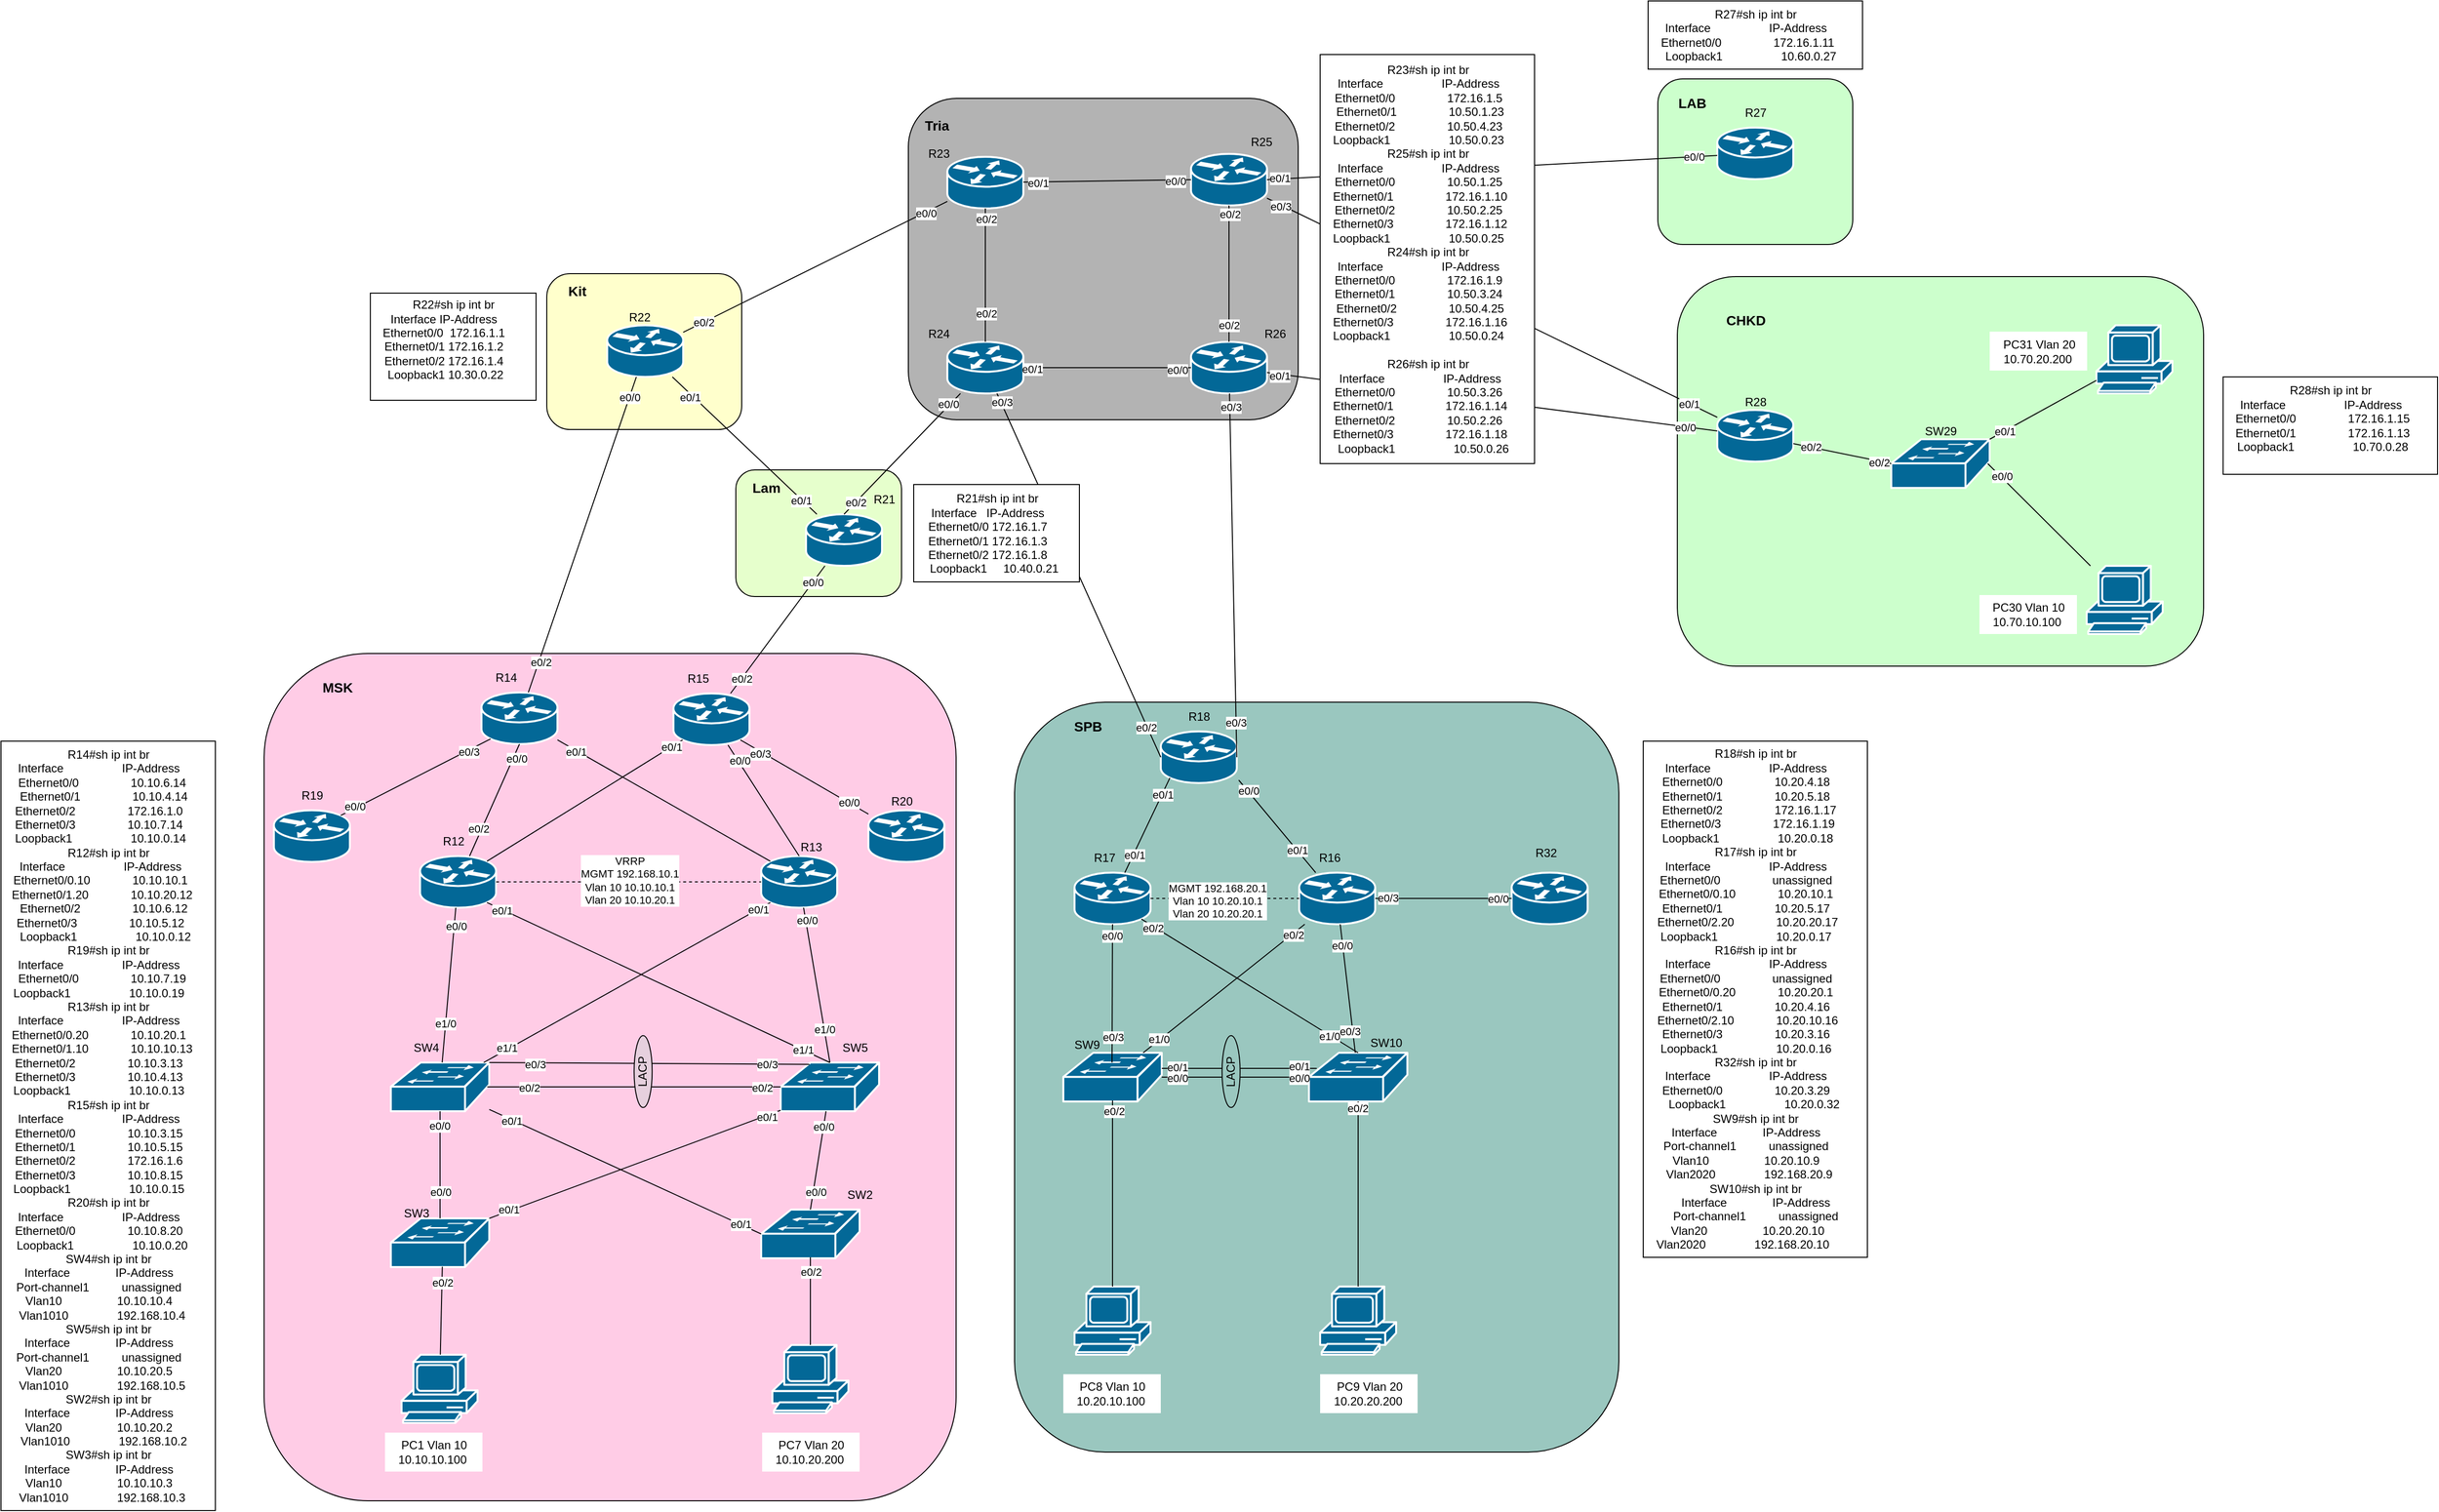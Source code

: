 <mxfile version="26.1.1">
  <diagram name="Page-1" id="c37626ed-c26b-45fb-9056-f9ebc6bb27b6">
    <mxGraphModel dx="2500" dy="1449" grid="1" gridSize="10" guides="1" tooltips="1" connect="1" arrows="1" fold="1" page="1" pageScale="1" pageWidth="1100" pageHeight="850" background="none" math="0" shadow="0">
      <root>
        <mxCell id="0" />
        <mxCell id="1" parent="0" />
        <mxCell id="o637oV9layjL8QvYwBEP-45" value="" style="rounded=1;whiteSpace=wrap;html=1;fillColor=#CCFFCC;" vertex="1" parent="1">
          <mxGeometry x="1040" y="-320" width="200" height="170" as="geometry" />
        </mxCell>
        <mxCell id="o637oV9layjL8QvYwBEP-44" value="" style="rounded=1;whiteSpace=wrap;html=1;fillColor=#B3B3B3;" vertex="1" parent="1">
          <mxGeometry x="271" y="-300" width="400" height="330" as="geometry" />
        </mxCell>
        <mxCell id="o637oV9layjL8QvYwBEP-40" value="" style="rounded=1;whiteSpace=wrap;html=1;fillColor=#E6FFCC;" vertex="1" parent="1">
          <mxGeometry x="94" y="81.5" width="170" height="130" as="geometry" />
        </mxCell>
        <mxCell id="o637oV9layjL8QvYwBEP-41" value="" style="rounded=1;whiteSpace=wrap;html=1;fillColor=#FFFFCC;" vertex="1" parent="1">
          <mxGeometry x="-100" y="-120" width="200" height="160" as="geometry" />
        </mxCell>
        <mxCell id="o637oV9layjL8QvYwBEP-39" value="" style="rounded=1;whiteSpace=wrap;html=1;fillColor=#CCFFCC;" vertex="1" parent="1">
          <mxGeometry x="1060" y="-117" width="540" height="400" as="geometry" />
        </mxCell>
        <mxCell id="o637oV9layjL8QvYwBEP-37" value="" style="rounded=1;whiteSpace=wrap;html=1;fillColor=#9AC7BF;" vertex="1" parent="1">
          <mxGeometry x="380" y="320" width="620" height="770" as="geometry" />
        </mxCell>
        <mxCell id="o637oV9layjL8QvYwBEP-36" value="" style="rounded=1;whiteSpace=wrap;html=1;fillColor=#FFCCE6;" vertex="1" parent="1">
          <mxGeometry x="-390" y="270" width="710" height="870" as="geometry" />
        </mxCell>
        <mxCell id="o637oV9layjL8QvYwBEP-2" value="" style="shape=mxgraph.cisco.routers.router;sketch=0;html=1;pointerEvents=1;dashed=0;fillColor=#036897;strokeColor=#ffffff;strokeWidth=2;verticalLabelPosition=bottom;verticalAlign=top;align=center;outlineConnect=0;" vertex="1" parent="1">
          <mxGeometry x="120" y="478" width="78" height="53" as="geometry" />
        </mxCell>
        <mxCell id="o637oV9layjL8QvYwBEP-3" value="" style="shape=mxgraph.cisco.routers.router;sketch=0;html=1;pointerEvents=1;dashed=0;fillColor=#036897;strokeColor=#ffffff;strokeWidth=2;verticalLabelPosition=bottom;verticalAlign=top;align=center;outlineConnect=0;" vertex="1" parent="1">
          <mxGeometry x="-230" y="478" width="78" height="53" as="geometry" />
        </mxCell>
        <mxCell id="o637oV9layjL8QvYwBEP-4" value="" style="shape=mxgraph.cisco.routers.router;sketch=0;html=1;pointerEvents=1;dashed=0;fillColor=#036897;strokeColor=#ffffff;strokeWidth=2;verticalLabelPosition=bottom;verticalAlign=top;align=center;outlineConnect=0;" vertex="1" parent="1">
          <mxGeometry x="-380" y="431" width="78" height="53" as="geometry" />
        </mxCell>
        <mxCell id="o637oV9layjL8QvYwBEP-5" value="" style="shape=mxgraph.cisco.routers.router;sketch=0;html=1;pointerEvents=1;dashed=0;fillColor=#036897;strokeColor=#ffffff;strokeWidth=2;verticalLabelPosition=bottom;verticalAlign=top;align=center;outlineConnect=0;" vertex="1" parent="1">
          <mxGeometry x="230" y="431" width="78" height="53" as="geometry" />
        </mxCell>
        <mxCell id="o637oV9layjL8QvYwBEP-6" value="" style="shape=mxgraph.cisco.routers.router;sketch=0;html=1;pointerEvents=1;dashed=0;fillColor=#036897;strokeColor=#ffffff;strokeWidth=2;verticalLabelPosition=bottom;verticalAlign=top;align=center;outlineConnect=0;" vertex="1" parent="1">
          <mxGeometry x="-167" y="310" width="78" height="53" as="geometry" />
        </mxCell>
        <mxCell id="o637oV9layjL8QvYwBEP-7" value="" style="shape=mxgraph.cisco.routers.router;sketch=0;html=1;pointerEvents=1;dashed=0;fillColor=#036897;strokeColor=#ffffff;strokeWidth=2;verticalLabelPosition=bottom;verticalAlign=top;align=center;outlineConnect=0;" vertex="1" parent="1">
          <mxGeometry x="30" y="311" width="78" height="53" as="geometry" />
        </mxCell>
        <mxCell id="o637oV9layjL8QvYwBEP-8" value="" style="shape=mxgraph.cisco.routers.router;sketch=0;html=1;pointerEvents=1;dashed=0;fillColor=#036897;strokeColor=#ffffff;strokeWidth=2;verticalLabelPosition=bottom;verticalAlign=top;align=center;outlineConnect=0;" vertex="1" parent="1">
          <mxGeometry x="-38" y="-67" width="78" height="53" as="geometry" />
        </mxCell>
        <mxCell id="o637oV9layjL8QvYwBEP-9" value="" style="shape=mxgraph.cisco.routers.router;sketch=0;html=1;pointerEvents=1;dashed=0;fillColor=#036897;strokeColor=#ffffff;strokeWidth=2;verticalLabelPosition=bottom;verticalAlign=top;align=center;outlineConnect=0;" vertex="1" parent="1">
          <mxGeometry x="166" y="127" width="78" height="53" as="geometry" />
        </mxCell>
        <mxCell id="o637oV9layjL8QvYwBEP-10" value="" style="shape=mxgraph.cisco.routers.router;sketch=0;html=1;pointerEvents=1;dashed=0;fillColor=#036897;strokeColor=#ffffff;strokeWidth=2;verticalLabelPosition=bottom;verticalAlign=top;align=center;outlineConnect=0;" vertex="1" parent="1">
          <mxGeometry x="311" y="-50" width="78" height="53" as="geometry" />
        </mxCell>
        <mxCell id="o637oV9layjL8QvYwBEP-11" value="" style="shape=mxgraph.cisco.routers.router;sketch=0;html=1;pointerEvents=1;dashed=0;fillColor=#036897;strokeColor=#ffffff;strokeWidth=2;verticalLabelPosition=bottom;verticalAlign=top;align=center;outlineConnect=0;" vertex="1" parent="1">
          <mxGeometry x="311" y="-240" width="78" height="53" as="geometry" />
        </mxCell>
        <mxCell id="o637oV9layjL8QvYwBEP-12" value="" style="shape=mxgraph.cisco.routers.router;sketch=0;html=1;pointerEvents=1;dashed=0;fillColor=#036897;strokeColor=#ffffff;strokeWidth=2;verticalLabelPosition=bottom;verticalAlign=top;align=center;outlineConnect=0;" vertex="1" parent="1">
          <mxGeometry x="561" y="-50" width="78" height="53" as="geometry" />
        </mxCell>
        <mxCell id="o637oV9layjL8QvYwBEP-13" value="" style="shape=mxgraph.cisco.routers.router;sketch=0;html=1;pointerEvents=1;dashed=0;fillColor=#036897;strokeColor=#ffffff;strokeWidth=2;verticalLabelPosition=bottom;verticalAlign=top;align=center;outlineConnect=0;" vertex="1" parent="1">
          <mxGeometry x="561" y="-243" width="78" height="53" as="geometry" />
        </mxCell>
        <mxCell id="o637oV9layjL8QvYwBEP-14" value="" style="shape=mxgraph.cisco.routers.router;sketch=0;html=1;pointerEvents=1;dashed=0;fillColor=#036897;strokeColor=#ffffff;strokeWidth=2;verticalLabelPosition=bottom;verticalAlign=top;align=center;outlineConnect=0;" vertex="1" parent="1">
          <mxGeometry x="1101" y="20" width="78" height="53" as="geometry" />
        </mxCell>
        <mxCell id="o637oV9layjL8QvYwBEP-15" value="" style="shape=mxgraph.cisco.routers.router;sketch=0;html=1;pointerEvents=1;dashed=0;fillColor=#036897;strokeColor=#ffffff;strokeWidth=2;verticalLabelPosition=bottom;verticalAlign=top;align=center;outlineConnect=0;" vertex="1" parent="1">
          <mxGeometry x="1101" y="-270" width="78" height="53" as="geometry" />
        </mxCell>
        <mxCell id="o637oV9layjL8QvYwBEP-17" value="" style="shape=mxgraph.cisco.routers.router;sketch=0;html=1;pointerEvents=1;dashed=0;fillColor=#036897;strokeColor=#ffffff;strokeWidth=2;verticalLabelPosition=bottom;verticalAlign=top;align=center;outlineConnect=0;" vertex="1" parent="1">
          <mxGeometry x="530" y="350" width="78" height="53" as="geometry" />
        </mxCell>
        <mxCell id="o637oV9layjL8QvYwBEP-18" value="" style="shape=mxgraph.cisco.routers.router;sketch=0;html=1;pointerEvents=1;dashed=0;fillColor=#036897;strokeColor=#ffffff;strokeWidth=2;verticalLabelPosition=bottom;verticalAlign=top;align=center;outlineConnect=0;" vertex="1" parent="1">
          <mxGeometry x="441.5" y="495" width="78" height="53" as="geometry" />
        </mxCell>
        <mxCell id="o637oV9layjL8QvYwBEP-19" value="" style="shape=mxgraph.cisco.routers.router;sketch=0;html=1;pointerEvents=1;dashed=0;fillColor=#036897;strokeColor=#ffffff;strokeWidth=2;verticalLabelPosition=bottom;verticalAlign=top;align=center;outlineConnect=0;" vertex="1" parent="1">
          <mxGeometry x="672" y="495" width="78" height="53" as="geometry" />
        </mxCell>
        <mxCell id="o637oV9layjL8QvYwBEP-20" value="" style="shape=mxgraph.cisco.routers.router;sketch=0;html=1;pointerEvents=1;dashed=0;fillColor=#036897;strokeColor=#ffffff;strokeWidth=2;verticalLabelPosition=bottom;verticalAlign=top;align=center;outlineConnect=0;" vertex="1" parent="1">
          <mxGeometry x="890" y="495" width="78" height="53" as="geometry" />
        </mxCell>
        <mxCell id="o637oV9layjL8QvYwBEP-21" value="" style="shape=mxgraph.cisco.switches.workgroup_switch;sketch=0;html=1;pointerEvents=1;dashed=0;fillColor=#036897;strokeColor=#ffffff;strokeWidth=2;verticalLabelPosition=bottom;verticalAlign=top;align=center;outlineConnect=0;" vertex="1" parent="1">
          <mxGeometry x="-260" y="690" width="101" height="50" as="geometry" />
        </mxCell>
        <mxCell id="o637oV9layjL8QvYwBEP-22" value="" style="shape=mxgraph.cisco.switches.workgroup_switch;sketch=0;html=1;pointerEvents=1;dashed=0;fillColor=#036897;strokeColor=#ffffff;strokeWidth=2;verticalLabelPosition=bottom;verticalAlign=top;align=center;outlineConnect=0;" vertex="1" parent="1">
          <mxGeometry x="140" y="690" width="101" height="50" as="geometry" />
        </mxCell>
        <mxCell id="o637oV9layjL8QvYwBEP-25" value="" style="shape=mxgraph.cisco.switches.workgroup_switch;sketch=0;html=1;pointerEvents=1;dashed=0;fillColor=#036897;strokeColor=#ffffff;strokeWidth=2;verticalLabelPosition=bottom;verticalAlign=top;align=center;outlineConnect=0;" vertex="1" parent="1">
          <mxGeometry x="-260" y="850" width="101" height="50" as="geometry" />
        </mxCell>
        <mxCell id="o637oV9layjL8QvYwBEP-26" value="" style="shape=mxgraph.cisco.switches.workgroup_switch;sketch=0;html=1;pointerEvents=1;dashed=0;fillColor=#036897;strokeColor=#ffffff;strokeWidth=2;verticalLabelPosition=bottom;verticalAlign=top;align=center;outlineConnect=0;" vertex="1" parent="1">
          <mxGeometry x="120" y="841" width="101" height="50" as="geometry" />
        </mxCell>
        <mxCell id="o637oV9layjL8QvYwBEP-27" value="" style="shape=mxgraph.cisco.switches.workgroup_switch;sketch=0;html=1;pointerEvents=1;dashed=0;fillColor=#036897;strokeColor=#ffffff;strokeWidth=2;verticalLabelPosition=bottom;verticalAlign=top;align=center;outlineConnect=0;" vertex="1" parent="1">
          <mxGeometry x="1279.5" y="50" width="101" height="50" as="geometry" />
        </mxCell>
        <mxCell id="o637oV9layjL8QvYwBEP-28" value="" style="shape=mxgraph.cisco.computers_and_peripherals.pc;sketch=0;html=1;pointerEvents=1;dashed=0;fillColor=#036897;strokeColor=#ffffff;strokeWidth=2;verticalLabelPosition=bottom;verticalAlign=top;align=center;outlineConnect=0;" vertex="1" parent="1">
          <mxGeometry x="-249" y="990" width="78" height="70" as="geometry" />
        </mxCell>
        <mxCell id="o637oV9layjL8QvYwBEP-29" value="" style="shape=mxgraph.cisco.computers_and_peripherals.pc;sketch=0;html=1;pointerEvents=1;dashed=0;fillColor=#036897;strokeColor=#ffffff;strokeWidth=2;verticalLabelPosition=bottom;verticalAlign=top;align=center;outlineConnect=0;" vertex="1" parent="1">
          <mxGeometry x="131.5" y="980" width="78" height="70" as="geometry" />
        </mxCell>
        <mxCell id="o637oV9layjL8QvYwBEP-30" value="" style="shape=mxgraph.cisco.switches.workgroup_switch;sketch=0;html=1;pointerEvents=1;dashed=0;fillColor=#036897;strokeColor=#ffffff;strokeWidth=2;verticalLabelPosition=bottom;verticalAlign=top;align=center;outlineConnect=0;" vertex="1" parent="1">
          <mxGeometry x="430" y="680" width="101" height="50" as="geometry" />
        </mxCell>
        <mxCell id="o637oV9layjL8QvYwBEP-31" value="" style="shape=mxgraph.cisco.switches.workgroup_switch;sketch=0;html=1;pointerEvents=1;dashed=0;fillColor=#036897;strokeColor=#ffffff;strokeWidth=2;verticalLabelPosition=bottom;verticalAlign=top;align=center;outlineConnect=0;" vertex="1" parent="1">
          <mxGeometry x="682" y="680" width="101" height="50" as="geometry" />
        </mxCell>
        <mxCell id="o637oV9layjL8QvYwBEP-32" value="" style="shape=mxgraph.cisco.computers_and_peripherals.pc;sketch=0;html=1;pointerEvents=1;dashed=0;fillColor=#036897;strokeColor=#ffffff;strokeWidth=2;verticalLabelPosition=bottom;verticalAlign=top;align=center;outlineConnect=0;" vertex="1" parent="1">
          <mxGeometry x="441.5" y="920" width="78" height="70" as="geometry" />
        </mxCell>
        <mxCell id="o637oV9layjL8QvYwBEP-33" value="" style="shape=mxgraph.cisco.computers_and_peripherals.pc;sketch=0;html=1;pointerEvents=1;dashed=0;fillColor=#036897;strokeColor=#ffffff;strokeWidth=2;verticalLabelPosition=bottom;verticalAlign=top;align=center;outlineConnect=0;" vertex="1" parent="1">
          <mxGeometry x="693.5" y="920" width="78" height="70" as="geometry" />
        </mxCell>
        <mxCell id="o637oV9layjL8QvYwBEP-34" value="" style="shape=mxgraph.cisco.computers_and_peripherals.pc;sketch=0;html=1;pointerEvents=1;dashed=0;fillColor=#036897;strokeColor=#ffffff;strokeWidth=2;verticalLabelPosition=bottom;verticalAlign=top;align=center;outlineConnect=0;" vertex="1" parent="1">
          <mxGeometry x="1490" y="-67" width="78" height="70" as="geometry" />
        </mxCell>
        <mxCell id="o637oV9layjL8QvYwBEP-35" value="" style="shape=mxgraph.cisco.computers_and_peripherals.pc;sketch=0;html=1;pointerEvents=1;dashed=0;fillColor=#036897;strokeColor=#ffffff;strokeWidth=2;verticalLabelPosition=bottom;verticalAlign=top;align=center;outlineConnect=0;" vertex="1" parent="1">
          <mxGeometry x="1480" y="180" width="78" height="70" as="geometry" />
        </mxCell>
        <mxCell id="o637oV9layjL8QvYwBEP-48" value="" style="endArrow=none;html=1;rounded=0;" edge="1" parent="1" source="o637oV9layjL8QvYwBEP-25" target="o637oV9layjL8QvYwBEP-21">
          <mxGeometry width="50" height="50" relative="1" as="geometry">
            <mxPoint x="50" y="800" as="sourcePoint" />
            <mxPoint x="100" y="750" as="targetPoint" />
          </mxGeometry>
        </mxCell>
        <mxCell id="o637oV9layjL8QvYwBEP-250" value="e0/0" style="edgeLabel;html=1;align=center;verticalAlign=middle;resizable=0;points=[];" vertex="1" connectable="0" parent="o637oV9layjL8QvYwBEP-48">
          <mxGeometry x="0.732" y="1" relative="1" as="geometry">
            <mxPoint as="offset" />
          </mxGeometry>
        </mxCell>
        <mxCell id="o637oV9layjL8QvYwBEP-251" value="e0/0" style="edgeLabel;html=1;align=center;verticalAlign=middle;resizable=0;points=[];" vertex="1" connectable="0" parent="o637oV9layjL8QvYwBEP-48">
          <mxGeometry x="-0.501" relative="1" as="geometry">
            <mxPoint as="offset" />
          </mxGeometry>
        </mxCell>
        <mxCell id="o637oV9layjL8QvYwBEP-49" value="" style="endArrow=none;html=1;rounded=0;exitX=0.5;exitY=0;exitDx=0;exitDy=0;exitPerimeter=0;" edge="1" parent="1" source="o637oV9layjL8QvYwBEP-26" target="o637oV9layjL8QvYwBEP-22">
          <mxGeometry width="50" height="50" relative="1" as="geometry">
            <mxPoint x="50" y="800" as="sourcePoint" />
            <mxPoint x="100" y="750" as="targetPoint" />
          </mxGeometry>
        </mxCell>
        <mxCell id="o637oV9layjL8QvYwBEP-252" value="e0/0" style="edgeLabel;html=1;align=center;verticalAlign=middle;resizable=0;points=[];" vertex="1" connectable="0" parent="o637oV9layjL8QvYwBEP-49">
          <mxGeometry x="0.692" relative="1" as="geometry">
            <mxPoint as="offset" />
          </mxGeometry>
        </mxCell>
        <mxCell id="o637oV9layjL8QvYwBEP-253" value="e0/0" style="edgeLabel;html=1;align=center;verticalAlign=middle;resizable=0;points=[];" vertex="1" connectable="0" parent="o637oV9layjL8QvYwBEP-49">
          <mxGeometry x="-0.628" y="-1" relative="1" as="geometry">
            <mxPoint x="1" as="offset" />
          </mxGeometry>
        </mxCell>
        <mxCell id="o637oV9layjL8QvYwBEP-50" value="" style="endArrow=none;html=1;rounded=0;exitX=1;exitY=0;exitDx=0;exitDy=0;exitPerimeter=0;entryX=0;entryY=0.98;entryDx=0;entryDy=0;entryPerimeter=0;" edge="1" parent="1" source="o637oV9layjL8QvYwBEP-25" target="o637oV9layjL8QvYwBEP-22">
          <mxGeometry width="50" height="50" relative="1" as="geometry">
            <mxPoint x="50" y="680" as="sourcePoint" />
            <mxPoint x="100" y="630" as="targetPoint" />
          </mxGeometry>
        </mxCell>
        <mxCell id="o637oV9layjL8QvYwBEP-248" value="e0/1" style="edgeLabel;html=1;align=center;verticalAlign=middle;resizable=0;points=[];" vertex="1" connectable="0" parent="o637oV9layjL8QvYwBEP-50">
          <mxGeometry x="0.904" y="-1" relative="1" as="geometry">
            <mxPoint as="offset" />
          </mxGeometry>
        </mxCell>
        <mxCell id="o637oV9layjL8QvYwBEP-249" value="e0/1" style="edgeLabel;html=1;align=center;verticalAlign=middle;resizable=0;points=[];" vertex="1" connectable="0" parent="o637oV9layjL8QvYwBEP-50">
          <mxGeometry x="-0.864" y="2" relative="1" as="geometry">
            <mxPoint as="offset" />
          </mxGeometry>
        </mxCell>
        <mxCell id="o637oV9layjL8QvYwBEP-51" value="" style="endArrow=none;html=1;rounded=0;entryX=0;entryY=0.5;entryDx=0;entryDy=0;entryPerimeter=0;" edge="1" parent="1" source="o637oV9layjL8QvYwBEP-21" target="o637oV9layjL8QvYwBEP-26">
          <mxGeometry width="50" height="50" relative="1" as="geometry">
            <mxPoint x="50" y="680" as="sourcePoint" />
            <mxPoint x="100" y="630" as="targetPoint" />
          </mxGeometry>
        </mxCell>
        <mxCell id="o637oV9layjL8QvYwBEP-246" value="e0/1" style="edgeLabel;html=1;align=center;verticalAlign=middle;resizable=0;points=[];" vertex="1" connectable="0" parent="o637oV9layjL8QvYwBEP-51">
          <mxGeometry x="-0.831" y="-1" relative="1" as="geometry">
            <mxPoint as="offset" />
          </mxGeometry>
        </mxCell>
        <mxCell id="o637oV9layjL8QvYwBEP-247" value="e0/1" style="edgeLabel;html=1;align=center;verticalAlign=middle;resizable=0;points=[];" vertex="1" connectable="0" parent="o637oV9layjL8QvYwBEP-51">
          <mxGeometry x="0.848" y="1" relative="1" as="geometry">
            <mxPoint as="offset" />
          </mxGeometry>
        </mxCell>
        <mxCell id="o637oV9layjL8QvYwBEP-52" value="" style="endArrow=none;html=1;rounded=0;exitX=1;exitY=0;exitDx=0;exitDy=0;exitPerimeter=0;entryX=0.292;entryY=0.037;entryDx=0;entryDy=0;entryPerimeter=0;" edge="1" parent="1" source="o637oV9layjL8QvYwBEP-21" target="o637oV9layjL8QvYwBEP-22">
          <mxGeometry width="50" height="50" relative="1" as="geometry">
            <mxPoint x="50" y="800" as="sourcePoint" />
            <mxPoint x="100" y="750" as="targetPoint" />
          </mxGeometry>
        </mxCell>
        <mxCell id="o637oV9layjL8QvYwBEP-242" value="e0/3" style="edgeLabel;html=1;align=center;verticalAlign=middle;resizable=0;points=[];" vertex="1" connectable="0" parent="o637oV9layjL8QvYwBEP-52">
          <mxGeometry x="-0.715" y="-1" relative="1" as="geometry">
            <mxPoint as="offset" />
          </mxGeometry>
        </mxCell>
        <mxCell id="o637oV9layjL8QvYwBEP-243" value="e0/3" style="edgeLabel;html=1;align=center;verticalAlign=middle;resizable=0;points=[];" vertex="1" connectable="0" parent="o637oV9layjL8QvYwBEP-52">
          <mxGeometry x="0.735" relative="1" as="geometry">
            <mxPoint as="offset" />
          </mxGeometry>
        </mxCell>
        <mxCell id="o637oV9layjL8QvYwBEP-53" value="" style="endArrow=none;html=1;rounded=0;exitX=0.98;exitY=0.5;exitDx=0;exitDy=0;exitPerimeter=0;" edge="1" parent="1" source="o637oV9layjL8QvYwBEP-21" target="o637oV9layjL8QvYwBEP-22">
          <mxGeometry width="50" height="50" relative="1" as="geometry">
            <mxPoint x="60" y="610" as="sourcePoint" />
            <mxPoint x="110" y="560" as="targetPoint" />
          </mxGeometry>
        </mxCell>
        <mxCell id="o637oV9layjL8QvYwBEP-244" value="e0/2" style="edgeLabel;html=1;align=center;verticalAlign=middle;resizable=0;points=[];" vertex="1" connectable="0" parent="o637oV9layjL8QvYwBEP-53">
          <mxGeometry x="-0.717" y="-1" relative="1" as="geometry">
            <mxPoint as="offset" />
          </mxGeometry>
        </mxCell>
        <mxCell id="o637oV9layjL8QvYwBEP-245" value="e0/2" style="edgeLabel;html=1;align=center;verticalAlign=middle;resizable=0;points=[];" vertex="1" connectable="0" parent="o637oV9layjL8QvYwBEP-53">
          <mxGeometry x="0.872" y="-1" relative="1" as="geometry">
            <mxPoint as="offset" />
          </mxGeometry>
        </mxCell>
        <mxCell id="o637oV9layjL8QvYwBEP-54" value="" style="endArrow=none;html=1;rounded=0;exitX=0.88;exitY=0.9;exitDx=0;exitDy=0;exitPerimeter=0;entryX=0.5;entryY=0;entryDx=0;entryDy=0;entryPerimeter=0;" edge="1" parent="1" source="o637oV9layjL8QvYwBEP-3" target="o637oV9layjL8QvYwBEP-22">
          <mxGeometry width="50" height="50" relative="1" as="geometry">
            <mxPoint x="60" y="610" as="sourcePoint" />
            <mxPoint x="110" y="560" as="targetPoint" />
          </mxGeometry>
        </mxCell>
        <mxCell id="o637oV9layjL8QvYwBEP-198" value="e0/1" style="edgeLabel;html=1;align=center;verticalAlign=middle;resizable=0;points=[];" vertex="1" connectable="0" parent="o637oV9layjL8QvYwBEP-54">
          <mxGeometry x="-0.911" y="-1" relative="1" as="geometry">
            <mxPoint as="offset" />
          </mxGeometry>
        </mxCell>
        <mxCell id="o637oV9layjL8QvYwBEP-241" value="e1/1" style="edgeLabel;html=1;align=center;verticalAlign=middle;resizable=0;points=[];" vertex="1" connectable="0" parent="o637oV9layjL8QvYwBEP-54">
          <mxGeometry x="0.84" relative="1" as="geometry">
            <mxPoint as="offset" />
          </mxGeometry>
        </mxCell>
        <mxCell id="o637oV9layjL8QvYwBEP-55" value="" style="endArrow=none;html=1;rounded=0;entryX=0.12;entryY=0.9;entryDx=0;entryDy=0;entryPerimeter=0;" edge="1" parent="1" source="o637oV9layjL8QvYwBEP-21" target="o637oV9layjL8QvYwBEP-2">
          <mxGeometry width="50" height="50" relative="1" as="geometry">
            <mxPoint x="60" y="610" as="sourcePoint" />
            <mxPoint x="110" y="560" as="targetPoint" />
          </mxGeometry>
        </mxCell>
        <mxCell id="o637oV9layjL8QvYwBEP-199" value="e0/1" style="edgeLabel;html=1;align=center;verticalAlign=middle;resizable=0;points=[];" vertex="1" connectable="0" parent="o637oV9layjL8QvYwBEP-55">
          <mxGeometry x="0.919" relative="1" as="geometry">
            <mxPoint as="offset" />
          </mxGeometry>
        </mxCell>
        <mxCell id="o637oV9layjL8QvYwBEP-240" value="e1/1" style="edgeLabel;html=1;align=center;verticalAlign=middle;resizable=0;points=[];" vertex="1" connectable="0" parent="o637oV9layjL8QvYwBEP-55">
          <mxGeometry x="-0.83" y="2" relative="1" as="geometry">
            <mxPoint as="offset" />
          </mxGeometry>
        </mxCell>
        <mxCell id="o637oV9layjL8QvYwBEP-56" value="" style="endArrow=none;html=1;rounded=0;exitX=0.5;exitY=0;exitDx=0;exitDy=0;exitPerimeter=0;" edge="1" parent="1" source="o637oV9layjL8QvYwBEP-22" target="o637oV9layjL8QvYwBEP-2">
          <mxGeometry width="50" height="50" relative="1" as="geometry">
            <mxPoint x="60" y="610" as="sourcePoint" />
            <mxPoint x="110" y="560" as="targetPoint" />
          </mxGeometry>
        </mxCell>
        <mxCell id="o637oV9layjL8QvYwBEP-200" value="e0/0" style="edgeLabel;html=1;align=center;verticalAlign=middle;resizable=0;points=[];" vertex="1" connectable="0" parent="o637oV9layjL8QvYwBEP-56">
          <mxGeometry x="0.841" y="-1" relative="1" as="geometry">
            <mxPoint as="offset" />
          </mxGeometry>
        </mxCell>
        <mxCell id="o637oV9layjL8QvYwBEP-239" value="e1/0" style="edgeLabel;html=1;align=center;verticalAlign=middle;resizable=0;points=[];" vertex="1" connectable="0" parent="o637oV9layjL8QvYwBEP-56">
          <mxGeometry x="-0.568" relative="1" as="geometry">
            <mxPoint as="offset" />
          </mxGeometry>
        </mxCell>
        <mxCell id="o637oV9layjL8QvYwBEP-57" value="" style="endArrow=none;html=1;rounded=0;" edge="1" parent="1" source="o637oV9layjL8QvYwBEP-21" target="o637oV9layjL8QvYwBEP-3">
          <mxGeometry width="50" height="50" relative="1" as="geometry">
            <mxPoint x="60" y="610" as="sourcePoint" />
            <mxPoint x="110" y="560" as="targetPoint" />
          </mxGeometry>
        </mxCell>
        <mxCell id="o637oV9layjL8QvYwBEP-197" value="e0/0" style="edgeLabel;html=1;align=center;verticalAlign=middle;resizable=0;points=[];" vertex="1" connectable="0" parent="o637oV9layjL8QvYwBEP-57">
          <mxGeometry x="0.769" y="-2" relative="1" as="geometry">
            <mxPoint as="offset" />
          </mxGeometry>
        </mxCell>
        <mxCell id="o637oV9layjL8QvYwBEP-238" value="e1/0" style="edgeLabel;html=1;align=center;verticalAlign=middle;resizable=0;points=[];" vertex="1" connectable="0" parent="o637oV9layjL8QvYwBEP-57">
          <mxGeometry x="-0.501" relative="1" as="geometry">
            <mxPoint as="offset" />
          </mxGeometry>
        </mxCell>
        <mxCell id="o637oV9layjL8QvYwBEP-58" value="" style="endArrow=none;html=1;rounded=0;exitX=0.88;exitY=0.1;exitDx=0;exitDy=0;exitPerimeter=0;entryX=0.12;entryY=0.9;entryDx=0;entryDy=0;entryPerimeter=0;" edge="1" parent="1" source="o637oV9layjL8QvYwBEP-3" target="o637oV9layjL8QvYwBEP-7">
          <mxGeometry width="50" height="50" relative="1" as="geometry">
            <mxPoint x="60" y="440" as="sourcePoint" />
            <mxPoint x="110" y="390" as="targetPoint" />
          </mxGeometry>
        </mxCell>
        <mxCell id="o637oV9layjL8QvYwBEP-193" value="e0/1" style="edgeLabel;html=1;align=center;verticalAlign=middle;resizable=0;points=[];" vertex="1" connectable="0" parent="o637oV9layjL8QvYwBEP-58">
          <mxGeometry x="0.884" relative="1" as="geometry">
            <mxPoint as="offset" />
          </mxGeometry>
        </mxCell>
        <mxCell id="o637oV9layjL8QvYwBEP-59" value="" style="endArrow=none;html=1;rounded=0;exitX=0.12;exitY=0.1;exitDx=0;exitDy=0;exitPerimeter=0;" edge="1" parent="1" source="o637oV9layjL8QvYwBEP-2" target="o637oV9layjL8QvYwBEP-6">
          <mxGeometry width="50" height="50" relative="1" as="geometry">
            <mxPoint x="60" y="440" as="sourcePoint" />
            <mxPoint x="110" y="390" as="targetPoint" />
          </mxGeometry>
        </mxCell>
        <mxCell id="o637oV9layjL8QvYwBEP-191" value="e0/1" style="edgeLabel;html=1;align=center;verticalAlign=middle;resizable=0;points=[];" vertex="1" connectable="0" parent="o637oV9layjL8QvYwBEP-59">
          <mxGeometry x="0.82" y="1" relative="1" as="geometry">
            <mxPoint as="offset" />
          </mxGeometry>
        </mxCell>
        <mxCell id="o637oV9layjL8QvYwBEP-60" value="" style="endArrow=none;html=1;rounded=0;exitX=0.5;exitY=0;exitDx=0;exitDy=0;exitPerimeter=0;" edge="1" parent="1" source="o637oV9layjL8QvYwBEP-2" target="o637oV9layjL8QvYwBEP-7">
          <mxGeometry width="50" height="50" relative="1" as="geometry">
            <mxPoint x="60" y="440" as="sourcePoint" />
            <mxPoint x="110" y="390" as="targetPoint" />
          </mxGeometry>
        </mxCell>
        <mxCell id="o637oV9layjL8QvYwBEP-194" value="e0/0" style="edgeLabel;html=1;align=center;verticalAlign=middle;resizable=0;points=[];" vertex="1" connectable="0" parent="o637oV9layjL8QvYwBEP-60">
          <mxGeometry x="0.711" y="-1" relative="1" as="geometry">
            <mxPoint as="offset" />
          </mxGeometry>
        </mxCell>
        <mxCell id="o637oV9layjL8QvYwBEP-61" value="" style="endArrow=none;html=1;rounded=0;entryX=0.5;entryY=1;entryDx=0;entryDy=0;entryPerimeter=0;" edge="1" parent="1" source="o637oV9layjL8QvYwBEP-3" target="o637oV9layjL8QvYwBEP-6">
          <mxGeometry width="50" height="50" relative="1" as="geometry">
            <mxPoint x="60" y="440" as="sourcePoint" />
            <mxPoint x="110" y="390" as="targetPoint" />
          </mxGeometry>
        </mxCell>
        <mxCell id="o637oV9layjL8QvYwBEP-190" value="e0/0" style="edgeLabel;html=1;align=center;verticalAlign=middle;resizable=0;points=[];" vertex="1" connectable="0" parent="o637oV9layjL8QvYwBEP-61">
          <mxGeometry x="0.772" y="-3" relative="1" as="geometry">
            <mxPoint as="offset" />
          </mxGeometry>
        </mxCell>
        <mxCell id="o637oV9layjL8QvYwBEP-192" value="e0/2" style="edgeLabel;html=1;align=center;verticalAlign=middle;resizable=0;points=[];" vertex="1" connectable="0" parent="o637oV9layjL8QvYwBEP-61">
          <mxGeometry x="-0.249" relative="1" as="geometry">
            <mxPoint x="-10" y="15" as="offset" />
          </mxGeometry>
        </mxCell>
        <mxCell id="o637oV9layjL8QvYwBEP-62" value="" style="endArrow=none;html=1;rounded=0;entryX=0.12;entryY=0.9;entryDx=0;entryDy=0;entryPerimeter=0;exitX=0.88;exitY=0.1;exitDx=0;exitDy=0;exitPerimeter=0;" edge="1" parent="1" source="o637oV9layjL8QvYwBEP-4" target="o637oV9layjL8QvYwBEP-6">
          <mxGeometry width="50" height="50" relative="1" as="geometry">
            <mxPoint x="60" y="440" as="sourcePoint" />
            <mxPoint x="110" y="390" as="targetPoint" />
          </mxGeometry>
        </mxCell>
        <mxCell id="o637oV9layjL8QvYwBEP-188" value="e0/3" style="edgeLabel;html=1;align=center;verticalAlign=middle;resizable=0;points=[];" vertex="1" connectable="0" parent="o637oV9layjL8QvYwBEP-62">
          <mxGeometry x="0.686" y="-1" relative="1" as="geometry">
            <mxPoint x="1" as="offset" />
          </mxGeometry>
        </mxCell>
        <mxCell id="o637oV9layjL8QvYwBEP-189" value="e0/0" style="edgeLabel;html=1;align=center;verticalAlign=middle;resizable=0;points=[];" vertex="1" connectable="0" parent="o637oV9layjL8QvYwBEP-62">
          <mxGeometry x="-0.809" y="2" relative="1" as="geometry">
            <mxPoint as="offset" />
          </mxGeometry>
        </mxCell>
        <mxCell id="o637oV9layjL8QvYwBEP-63" value="" style="endArrow=none;html=1;rounded=0;entryX=0.88;entryY=0.9;entryDx=0;entryDy=0;entryPerimeter=0;" edge="1" parent="1" source="o637oV9layjL8QvYwBEP-5" target="o637oV9layjL8QvYwBEP-7">
          <mxGeometry width="50" height="50" relative="1" as="geometry">
            <mxPoint x="60" y="440" as="sourcePoint" />
            <mxPoint x="110" y="390" as="targetPoint" />
          </mxGeometry>
        </mxCell>
        <mxCell id="o637oV9layjL8QvYwBEP-195" value="e0/3" style="edgeLabel;html=1;align=center;verticalAlign=middle;resizable=0;points=[];" vertex="1" connectable="0" parent="o637oV9layjL8QvYwBEP-63">
          <mxGeometry x="0.689" y="2" relative="1" as="geometry">
            <mxPoint as="offset" />
          </mxGeometry>
        </mxCell>
        <mxCell id="o637oV9layjL8QvYwBEP-196" value="e0/0" style="edgeLabel;html=1;align=center;verticalAlign=middle;resizable=0;points=[];" vertex="1" connectable="0" parent="o637oV9layjL8QvYwBEP-63">
          <mxGeometry x="-0.691" relative="1" as="geometry">
            <mxPoint as="offset" />
          </mxGeometry>
        </mxCell>
        <mxCell id="o637oV9layjL8QvYwBEP-65" value="" style="endArrow=none;html=1;rounded=0;entryX=0.5;entryY=0.98;entryDx=0;entryDy=0;entryPerimeter=0;" edge="1" parent="1" source="o637oV9layjL8QvYwBEP-29" target="o637oV9layjL8QvYwBEP-26">
          <mxGeometry width="50" height="50" relative="1" as="geometry">
            <mxPoint x="60" y="1020" as="sourcePoint" />
            <mxPoint x="110" y="970" as="targetPoint" />
          </mxGeometry>
        </mxCell>
        <mxCell id="o637oV9layjL8QvYwBEP-255" value="e0/2" style="edgeLabel;html=1;align=center;verticalAlign=middle;resizable=0;points=[];" vertex="1" connectable="0" parent="o637oV9layjL8QvYwBEP-65">
          <mxGeometry x="0.682" relative="1" as="geometry">
            <mxPoint as="offset" />
          </mxGeometry>
        </mxCell>
        <mxCell id="o637oV9layjL8QvYwBEP-66" value="" style="endArrow=none;html=1;rounded=0;entryX=0.557;entryY=-0.011;entryDx=0;entryDy=0;entryPerimeter=0;" edge="1" parent="1" source="o637oV9layjL8QvYwBEP-28">
          <mxGeometry width="50" height="50" relative="1" as="geometry">
            <mxPoint x="60" y="1020" as="sourcePoint" />
            <mxPoint x="-207.15" y="899.67" as="targetPoint" />
          </mxGeometry>
        </mxCell>
        <mxCell id="o637oV9layjL8QvYwBEP-254" value="e0/2" style="edgeLabel;html=1;align=center;verticalAlign=middle;resizable=0;points=[];" vertex="1" connectable="0" parent="o637oV9layjL8QvYwBEP-66">
          <mxGeometry x="0.647" relative="1" as="geometry">
            <mxPoint as="offset" />
          </mxGeometry>
        </mxCell>
        <mxCell id="o637oV9layjL8QvYwBEP-67" value="" style="endArrow=none;html=1;rounded=0;" edge="1" parent="1" source="o637oV9layjL8QvYwBEP-6" target="o637oV9layjL8QvYwBEP-8">
          <mxGeometry width="50" height="50" relative="1" as="geometry">
            <mxPoint x="150" y="250" as="sourcePoint" />
            <mxPoint x="200" y="200" as="targetPoint" />
          </mxGeometry>
        </mxCell>
        <mxCell id="o637oV9layjL8QvYwBEP-164" value="e0/0" style="edgeLabel;html=1;align=center;verticalAlign=middle;resizable=0;points=[];" vertex="1" connectable="0" parent="o637oV9layjL8QvYwBEP-67">
          <mxGeometry x="0.876" relative="1" as="geometry">
            <mxPoint as="offset" />
          </mxGeometry>
        </mxCell>
        <mxCell id="o637oV9layjL8QvYwBEP-187" value="e0/2" style="edgeLabel;html=1;align=center;verticalAlign=middle;resizable=0;points=[];" vertex="1" connectable="0" parent="o637oV9layjL8QvYwBEP-67">
          <mxGeometry x="-0.802" y="-2" relative="1" as="geometry">
            <mxPoint as="offset" />
          </mxGeometry>
        </mxCell>
        <mxCell id="o637oV9layjL8QvYwBEP-68" value="" style="endArrow=none;html=1;rounded=0;" edge="1" parent="1" source="o637oV9layjL8QvYwBEP-7" target="o637oV9layjL8QvYwBEP-9">
          <mxGeometry width="50" height="50" relative="1" as="geometry">
            <mxPoint x="150" y="210" as="sourcePoint" />
            <mxPoint x="200" y="160" as="targetPoint" />
          </mxGeometry>
        </mxCell>
        <mxCell id="o637oV9layjL8QvYwBEP-185" value="e0/0" style="edgeLabel;html=1;align=center;verticalAlign=middle;resizable=0;points=[];" vertex="1" connectable="0" parent="o637oV9layjL8QvYwBEP-68">
          <mxGeometry x="0.745" relative="1" as="geometry">
            <mxPoint as="offset" />
          </mxGeometry>
        </mxCell>
        <mxCell id="o637oV9layjL8QvYwBEP-186" value="e0/2" style="edgeLabel;html=1;align=center;verticalAlign=middle;resizable=0;points=[];" vertex="1" connectable="0" parent="o637oV9layjL8QvYwBEP-68">
          <mxGeometry x="-0.76" relative="1" as="geometry">
            <mxPoint as="offset" />
          </mxGeometry>
        </mxCell>
        <mxCell id="o637oV9layjL8QvYwBEP-69" value="" style="endArrow=none;html=1;rounded=0;" edge="1" parent="1" source="o637oV9layjL8QvYwBEP-9" target="o637oV9layjL8QvYwBEP-8">
          <mxGeometry width="50" height="50" relative="1" as="geometry">
            <mxPoint x="150" y="10" as="sourcePoint" />
            <mxPoint x="200" y="-40" as="targetPoint" />
          </mxGeometry>
        </mxCell>
        <mxCell id="o637oV9layjL8QvYwBEP-165" value="e0/1" style="edgeLabel;html=1;align=center;verticalAlign=middle;resizable=0;points=[];" vertex="1" connectable="0" parent="o637oV9layjL8QvYwBEP-69">
          <mxGeometry x="0.742" y="3" relative="1" as="geometry">
            <mxPoint x="1" as="offset" />
          </mxGeometry>
        </mxCell>
        <mxCell id="o637oV9layjL8QvYwBEP-181" value="e0/1" style="edgeLabel;html=1;align=center;verticalAlign=middle;resizable=0;points=[];" vertex="1" connectable="0" parent="o637oV9layjL8QvYwBEP-69">
          <mxGeometry x="-0.789" y="1" relative="1" as="geometry">
            <mxPoint as="offset" />
          </mxGeometry>
        </mxCell>
        <mxCell id="o637oV9layjL8QvYwBEP-70" value="" style="endArrow=none;html=1;rounded=0;" edge="1" parent="1" source="o637oV9layjL8QvYwBEP-8" target="o637oV9layjL8QvYwBEP-11">
          <mxGeometry width="50" height="50" relative="1" as="geometry">
            <mxPoint x="510" y="10" as="sourcePoint" />
            <mxPoint x="560" y="-40" as="targetPoint" />
          </mxGeometry>
        </mxCell>
        <mxCell id="o637oV9layjL8QvYwBEP-166" value="e0/2" style="edgeLabel;html=1;align=center;verticalAlign=middle;resizable=0;points=[];" vertex="1" connectable="0" parent="o637oV9layjL8QvYwBEP-70">
          <mxGeometry x="-0.844" relative="1" as="geometry">
            <mxPoint as="offset" />
          </mxGeometry>
        </mxCell>
        <mxCell id="o637oV9layjL8QvYwBEP-167" value="e0/0" style="edgeLabel;html=1;align=center;verticalAlign=middle;resizable=0;points=[];" vertex="1" connectable="0" parent="o637oV9layjL8QvYwBEP-70">
          <mxGeometry x="0.831" y="-1" relative="1" as="geometry">
            <mxPoint as="offset" />
          </mxGeometry>
        </mxCell>
        <mxCell id="o637oV9layjL8QvYwBEP-71" value="" style="endArrow=none;html=1;rounded=0;entryX=0.5;entryY=1;entryDx=0;entryDy=0;entryPerimeter=0;exitX=0.5;exitY=0;exitDx=0;exitDy=0;exitPerimeter=0;" edge="1" parent="1" source="o637oV9layjL8QvYwBEP-12" target="o637oV9layjL8QvYwBEP-13">
          <mxGeometry width="50" height="50" relative="1" as="geometry">
            <mxPoint x="661" y="-60" as="sourcePoint" />
            <mxPoint x="711" y="-110" as="targetPoint" />
          </mxGeometry>
        </mxCell>
        <mxCell id="o637oV9layjL8QvYwBEP-171" value="e0/2" style="edgeLabel;html=1;align=center;verticalAlign=middle;resizable=0;points=[];" vertex="1" connectable="0" parent="o637oV9layjL8QvYwBEP-71">
          <mxGeometry x="0.875" y="-1" relative="1" as="geometry">
            <mxPoint as="offset" />
          </mxGeometry>
        </mxCell>
        <mxCell id="o637oV9layjL8QvYwBEP-175" value="e0/2" style="edgeLabel;html=1;align=center;verticalAlign=middle;resizable=0;points=[];" vertex="1" connectable="0" parent="o637oV9layjL8QvYwBEP-71">
          <mxGeometry x="-0.747" relative="1" as="geometry">
            <mxPoint as="offset" />
          </mxGeometry>
        </mxCell>
        <mxCell id="o637oV9layjL8QvYwBEP-72" value="" style="endArrow=none;html=1;rounded=0;exitX=1;exitY=0.5;exitDx=0;exitDy=0;exitPerimeter=0;" edge="1" parent="1" source="o637oV9layjL8QvYwBEP-10" target="o637oV9layjL8QvYwBEP-12">
          <mxGeometry width="50" height="50" relative="1" as="geometry">
            <mxPoint x="661" y="-60" as="sourcePoint" />
            <mxPoint x="711" y="-110" as="targetPoint" />
          </mxGeometry>
        </mxCell>
        <mxCell id="o637oV9layjL8QvYwBEP-176" value="e0/1" style="edgeLabel;html=1;align=center;verticalAlign=middle;resizable=0;points=[];" vertex="1" connectable="0" parent="o637oV9layjL8QvYwBEP-72">
          <mxGeometry x="-0.897" y="-1" relative="1" as="geometry">
            <mxPoint as="offset" />
          </mxGeometry>
        </mxCell>
        <mxCell id="o637oV9layjL8QvYwBEP-177" value="e0/0" style="edgeLabel;html=1;align=center;verticalAlign=middle;resizable=0;points=[];" vertex="1" connectable="0" parent="o637oV9layjL8QvYwBEP-72">
          <mxGeometry x="0.839" y="-2" relative="1" as="geometry">
            <mxPoint as="offset" />
          </mxGeometry>
        </mxCell>
        <mxCell id="o637oV9layjL8QvYwBEP-73" value="" style="endArrow=none;html=1;rounded=0;entryX=0.5;entryY=1;entryDx=0;entryDy=0;entryPerimeter=0;exitX=0.5;exitY=0;exitDx=0;exitDy=0;exitPerimeter=0;" edge="1" parent="1" source="o637oV9layjL8QvYwBEP-10" target="o637oV9layjL8QvYwBEP-11">
          <mxGeometry width="50" height="50" relative="1" as="geometry">
            <mxPoint x="661" y="-60" as="sourcePoint" />
            <mxPoint x="711" y="-110" as="targetPoint" />
          </mxGeometry>
        </mxCell>
        <mxCell id="o637oV9layjL8QvYwBEP-169" value="e0/2" style="edgeLabel;html=1;align=center;verticalAlign=middle;resizable=0;points=[];" vertex="1" connectable="0" parent="o637oV9layjL8QvYwBEP-73">
          <mxGeometry x="0.848" y="-1" relative="1" as="geometry">
            <mxPoint as="offset" />
          </mxGeometry>
        </mxCell>
        <mxCell id="o637oV9layjL8QvYwBEP-170" value="e0/2" style="edgeLabel;html=1;align=center;verticalAlign=middle;resizable=0;points=[];" vertex="1" connectable="0" parent="o637oV9layjL8QvYwBEP-73">
          <mxGeometry x="-0.575" y="-1" relative="1" as="geometry">
            <mxPoint as="offset" />
          </mxGeometry>
        </mxCell>
        <mxCell id="o637oV9layjL8QvYwBEP-74" value="" style="endArrow=none;html=1;rounded=0;exitX=0;exitY=0.5;exitDx=0;exitDy=0;exitPerimeter=0;" edge="1" parent="1" source="o637oV9layjL8QvYwBEP-13" target="o637oV9layjL8QvYwBEP-11">
          <mxGeometry width="50" height="50" relative="1" as="geometry">
            <mxPoint x="661" y="-60" as="sourcePoint" />
            <mxPoint x="711" y="-110" as="targetPoint" />
          </mxGeometry>
        </mxCell>
        <mxCell id="o637oV9layjL8QvYwBEP-168" value="e0/1" style="edgeLabel;html=1;align=center;verticalAlign=middle;resizable=0;points=[];" vertex="1" connectable="0" parent="o637oV9layjL8QvYwBEP-74">
          <mxGeometry x="0.823" y="1" relative="1" as="geometry">
            <mxPoint as="offset" />
          </mxGeometry>
        </mxCell>
        <mxCell id="o637oV9layjL8QvYwBEP-172" value="e0/0" style="edgeLabel;html=1;align=center;verticalAlign=middle;resizable=0;points=[];" vertex="1" connectable="0" parent="o637oV9layjL8QvYwBEP-74">
          <mxGeometry x="-0.814" y="1" relative="1" as="geometry">
            <mxPoint as="offset" />
          </mxGeometry>
        </mxCell>
        <mxCell id="o637oV9layjL8QvYwBEP-75" value="" style="endArrow=none;html=1;rounded=0;exitX=1;exitY=0.5;exitDx=0;exitDy=0;exitPerimeter=0;" edge="1" parent="1" source="o637oV9layjL8QvYwBEP-13" target="o637oV9layjL8QvYwBEP-15">
          <mxGeometry width="50" height="50" relative="1" as="geometry">
            <mxPoint x="1020" y="10" as="sourcePoint" />
            <mxPoint x="1070" y="-40" as="targetPoint" />
          </mxGeometry>
        </mxCell>
        <mxCell id="o637oV9layjL8QvYwBEP-173" value="e0/1" style="edgeLabel;html=1;align=center;verticalAlign=middle;resizable=0;points=[];" vertex="1" connectable="0" parent="o637oV9layjL8QvYwBEP-75">
          <mxGeometry x="-0.946" y="1" relative="1" as="geometry">
            <mxPoint as="offset" />
          </mxGeometry>
        </mxCell>
        <mxCell id="o637oV9layjL8QvYwBEP-201" value="e0/0" style="edgeLabel;html=1;align=center;verticalAlign=middle;resizable=0;points=[];" vertex="1" connectable="0" parent="o637oV9layjL8QvYwBEP-75">
          <mxGeometry x="0.894" relative="1" as="geometry">
            <mxPoint as="offset" />
          </mxGeometry>
        </mxCell>
        <mxCell id="o637oV9layjL8QvYwBEP-76" value="" style="endArrow=none;html=1;rounded=0;" edge="1" parent="1" source="o637oV9layjL8QvYwBEP-14" target="o637oV9layjL8QvYwBEP-13">
          <mxGeometry width="50" height="50" relative="1" as="geometry">
            <mxPoint x="1020" y="10" as="sourcePoint" />
            <mxPoint x="1070" y="-40" as="targetPoint" />
          </mxGeometry>
        </mxCell>
        <mxCell id="o637oV9layjL8QvYwBEP-174" value="e0/3" style="edgeLabel;html=1;align=center;verticalAlign=middle;resizable=0;points=[];" vertex="1" connectable="0" parent="o637oV9layjL8QvYwBEP-76">
          <mxGeometry x="0.939" y="1" relative="1" as="geometry">
            <mxPoint as="offset" />
          </mxGeometry>
        </mxCell>
        <mxCell id="o637oV9layjL8QvYwBEP-202" value="e0/1" style="edgeLabel;html=1;align=center;verticalAlign=middle;resizable=0;points=[];" vertex="1" connectable="0" parent="o637oV9layjL8QvYwBEP-76">
          <mxGeometry x="-0.876" relative="1" as="geometry">
            <mxPoint as="offset" />
          </mxGeometry>
        </mxCell>
        <mxCell id="o637oV9layjL8QvYwBEP-77" value="" style="endArrow=none;html=1;rounded=0;" edge="1" parent="1" source="o637oV9layjL8QvYwBEP-14" target="o637oV9layjL8QvYwBEP-12">
          <mxGeometry width="50" height="50" relative="1" as="geometry">
            <mxPoint x="1020" y="10" as="sourcePoint" />
            <mxPoint x="1070" y="-40" as="targetPoint" />
          </mxGeometry>
        </mxCell>
        <mxCell id="o637oV9layjL8QvYwBEP-178" value="e0/1" style="edgeLabel;html=1;align=center;verticalAlign=middle;resizable=0;points=[];" vertex="1" connectable="0" parent="o637oV9layjL8QvYwBEP-77">
          <mxGeometry x="0.943" y="1" relative="1" as="geometry">
            <mxPoint as="offset" />
          </mxGeometry>
        </mxCell>
        <mxCell id="o637oV9layjL8QvYwBEP-203" value="e0/0" style="edgeLabel;html=1;align=center;verticalAlign=middle;resizable=0;points=[];" vertex="1" connectable="0" parent="o637oV9layjL8QvYwBEP-77">
          <mxGeometry x="-0.857" y="1" relative="1" as="geometry">
            <mxPoint as="offset" />
          </mxGeometry>
        </mxCell>
        <mxCell id="o637oV9layjL8QvYwBEP-78" value="" style="endArrow=none;html=1;rounded=0;exitX=0;exitY=0.5;exitDx=0;exitDy=0;exitPerimeter=0;" edge="1" parent="1" source="o637oV9layjL8QvYwBEP-27" target="o637oV9layjL8QvYwBEP-14">
          <mxGeometry width="50" height="50" relative="1" as="geometry">
            <mxPoint x="1460" y="110" as="sourcePoint" />
            <mxPoint x="1510" y="60" as="targetPoint" />
          </mxGeometry>
        </mxCell>
        <mxCell id="o637oV9layjL8QvYwBEP-204" value="e0/2" style="edgeLabel;html=1;align=center;verticalAlign=middle;resizable=0;points=[];" vertex="1" connectable="0" parent="o637oV9layjL8QvYwBEP-78">
          <mxGeometry x="0.652" relative="1" as="geometry">
            <mxPoint as="offset" />
          </mxGeometry>
        </mxCell>
        <mxCell id="o637oV9layjL8QvYwBEP-205" value="e0/2" style="edgeLabel;html=1;align=center;verticalAlign=middle;resizable=0;points=[];" vertex="1" connectable="0" parent="o637oV9layjL8QvYwBEP-78">
          <mxGeometry x="-0.751" y="1" relative="1" as="geometry">
            <mxPoint as="offset" />
          </mxGeometry>
        </mxCell>
        <mxCell id="o637oV9layjL8QvYwBEP-79" value="" style="endArrow=none;html=1;rounded=0;exitX=1;exitY=0;exitDx=0;exitDy=0;exitPerimeter=0;" edge="1" parent="1" source="o637oV9layjL8QvYwBEP-27" target="o637oV9layjL8QvYwBEP-34">
          <mxGeometry width="50" height="50" relative="1" as="geometry">
            <mxPoint x="1460" y="110" as="sourcePoint" />
            <mxPoint x="1510" y="60" as="targetPoint" />
          </mxGeometry>
        </mxCell>
        <mxCell id="o637oV9layjL8QvYwBEP-206" value="e0/1" style="edgeLabel;html=1;align=center;verticalAlign=middle;resizable=0;points=[];" vertex="1" connectable="0" parent="o637oV9layjL8QvYwBEP-79">
          <mxGeometry x="-0.725" relative="1" as="geometry">
            <mxPoint as="offset" />
          </mxGeometry>
        </mxCell>
        <mxCell id="o637oV9layjL8QvYwBEP-80" value="" style="endArrow=none;html=1;rounded=0;entryX=0.98;entryY=0.5;entryDx=0;entryDy=0;entryPerimeter=0;" edge="1" parent="1" source="o637oV9layjL8QvYwBEP-35" target="o637oV9layjL8QvYwBEP-27">
          <mxGeometry width="50" height="50" relative="1" as="geometry">
            <mxPoint x="1460" y="110" as="sourcePoint" />
            <mxPoint x="1510" y="60" as="targetPoint" />
          </mxGeometry>
        </mxCell>
        <mxCell id="o637oV9layjL8QvYwBEP-207" value="e0/0" style="edgeLabel;html=1;align=center;verticalAlign=middle;resizable=0;points=[];" vertex="1" connectable="0" parent="o637oV9layjL8QvYwBEP-80">
          <mxGeometry x="0.733" y="-1" relative="1" as="geometry">
            <mxPoint as="offset" />
          </mxGeometry>
        </mxCell>
        <mxCell id="o637oV9layjL8QvYwBEP-81" value="" style="endArrow=none;html=1;rounded=0;exitX=1;exitY=0.5;exitDx=0;exitDy=0;exitPerimeter=0;" edge="1" parent="1" source="o637oV9layjL8QvYwBEP-17" target="o637oV9layjL8QvYwBEP-12">
          <mxGeometry width="50" height="50" relative="1" as="geometry">
            <mxPoint x="700" y="340" as="sourcePoint" />
            <mxPoint x="750" y="290" as="targetPoint" />
          </mxGeometry>
        </mxCell>
        <mxCell id="o637oV9layjL8QvYwBEP-180" value="e0/3" style="edgeLabel;html=1;align=center;verticalAlign=middle;resizable=0;points=[];" vertex="1" connectable="0" parent="o637oV9layjL8QvYwBEP-81">
          <mxGeometry x="0.927" y="-1" relative="1" as="geometry">
            <mxPoint as="offset" />
          </mxGeometry>
        </mxCell>
        <mxCell id="o637oV9layjL8QvYwBEP-209" value="e0/3" style="edgeLabel;html=1;align=center;verticalAlign=middle;resizable=0;points=[];" vertex="1" connectable="0" parent="o637oV9layjL8QvYwBEP-81">
          <mxGeometry x="-0.809" y="1" relative="1" as="geometry">
            <mxPoint as="offset" />
          </mxGeometry>
        </mxCell>
        <mxCell id="o637oV9layjL8QvYwBEP-82" value="" style="endArrow=none;html=1;rounded=0;exitX=0;exitY=0.5;exitDx=0;exitDy=0;exitPerimeter=0;" edge="1" parent="1" source="o637oV9layjL8QvYwBEP-17" target="o637oV9layjL8QvYwBEP-10">
          <mxGeometry width="50" height="50" relative="1" as="geometry">
            <mxPoint x="700" y="340" as="sourcePoint" />
            <mxPoint x="750" y="290" as="targetPoint" />
          </mxGeometry>
        </mxCell>
        <mxCell id="o637oV9layjL8QvYwBEP-179" value="e0/3" style="edgeLabel;html=1;align=center;verticalAlign=middle;resizable=0;points=[];" vertex="1" connectable="0" parent="o637oV9layjL8QvYwBEP-82">
          <mxGeometry x="0.951" y="-1" relative="1" as="geometry">
            <mxPoint as="offset" />
          </mxGeometry>
        </mxCell>
        <mxCell id="o637oV9layjL8QvYwBEP-208" value="e0/2" style="edgeLabel;html=1;align=center;verticalAlign=middle;resizable=0;points=[];" vertex="1" connectable="0" parent="o637oV9layjL8QvYwBEP-82">
          <mxGeometry x="-0.834" y="1" relative="1" as="geometry">
            <mxPoint as="offset" />
          </mxGeometry>
        </mxCell>
        <mxCell id="o637oV9layjL8QvYwBEP-83" value="" style="endArrow=none;html=1;rounded=0;" edge="1" parent="1" source="o637oV9layjL8QvYwBEP-19">
          <mxGeometry width="50" height="50" relative="1" as="geometry">
            <mxPoint x="700" y="560" as="sourcePoint" />
            <mxPoint x="610" y="400" as="targetPoint" />
          </mxGeometry>
        </mxCell>
        <mxCell id="o637oV9layjL8QvYwBEP-211" value="e0/0" style="edgeLabel;html=1;align=center;verticalAlign=middle;resizable=0;points=[];" vertex="1" connectable="0" parent="o637oV9layjL8QvYwBEP-83">
          <mxGeometry x="0.768" y="-1" relative="1" as="geometry">
            <mxPoint as="offset" />
          </mxGeometry>
        </mxCell>
        <mxCell id="o637oV9layjL8QvYwBEP-215" value="e0/1" style="edgeLabel;html=1;align=center;verticalAlign=middle;resizable=0;points=[];" vertex="1" connectable="0" parent="o637oV9layjL8QvYwBEP-83">
          <mxGeometry x="-0.503" relative="1" as="geometry">
            <mxPoint as="offset" />
          </mxGeometry>
        </mxCell>
        <mxCell id="o637oV9layjL8QvYwBEP-84" value="" style="endArrow=none;html=1;rounded=0;entryX=0.12;entryY=0.9;entryDx=0;entryDy=0;entryPerimeter=0;" edge="1" parent="1" source="o637oV9layjL8QvYwBEP-18" target="o637oV9layjL8QvYwBEP-17">
          <mxGeometry width="50" height="50" relative="1" as="geometry">
            <mxPoint x="700" y="560" as="sourcePoint" />
            <mxPoint x="750" y="510" as="targetPoint" />
          </mxGeometry>
        </mxCell>
        <mxCell id="o637oV9layjL8QvYwBEP-210" value="e0/1" style="edgeLabel;html=1;align=center;verticalAlign=middle;resizable=0;points=[];" vertex="1" connectable="0" parent="o637oV9layjL8QvYwBEP-84">
          <mxGeometry x="0.649" relative="1" as="geometry">
            <mxPoint as="offset" />
          </mxGeometry>
        </mxCell>
        <mxCell id="o637oV9layjL8QvYwBEP-212" value="e0/1" style="edgeLabel;html=1;align=center;verticalAlign=middle;resizable=0;points=[];" vertex="1" connectable="0" parent="o637oV9layjL8QvYwBEP-84">
          <mxGeometry x="-0.614" y="-1" relative="1" as="geometry">
            <mxPoint as="offset" />
          </mxGeometry>
        </mxCell>
        <mxCell id="o637oV9layjL8QvYwBEP-85" value="" style="endArrow=none;html=1;rounded=0;" edge="1" parent="1" source="o637oV9layjL8QvYwBEP-30" target="o637oV9layjL8QvYwBEP-19">
          <mxGeometry width="50" height="50" relative="1" as="geometry">
            <mxPoint x="700" y="560" as="sourcePoint" />
            <mxPoint x="750" y="510" as="targetPoint" />
          </mxGeometry>
        </mxCell>
        <mxCell id="o637oV9layjL8QvYwBEP-223" value="e0/2" style="edgeLabel;html=1;align=center;verticalAlign=middle;resizable=0;points=[];" vertex="1" connectable="0" parent="o637oV9layjL8QvYwBEP-85">
          <mxGeometry x="0.848" y="-1" relative="1" as="geometry">
            <mxPoint as="offset" />
          </mxGeometry>
        </mxCell>
        <mxCell id="o637oV9layjL8QvYwBEP-230" value="e1/0" style="edgeLabel;html=1;align=center;verticalAlign=middle;resizable=0;points=[];" vertex="1" connectable="0" parent="o637oV9layjL8QvYwBEP-85">
          <mxGeometry x="-0.801" y="1" relative="1" as="geometry">
            <mxPoint as="offset" />
          </mxGeometry>
        </mxCell>
        <mxCell id="o637oV9layjL8QvYwBEP-86" value="" style="endArrow=none;html=1;rounded=0;entryX=0.88;entryY=0.9;entryDx=0;entryDy=0;entryPerimeter=0;exitX=0.5;exitY=0;exitDx=0;exitDy=0;exitPerimeter=0;" edge="1" parent="1" source="o637oV9layjL8QvYwBEP-31" target="o637oV9layjL8QvYwBEP-18">
          <mxGeometry width="50" height="50" relative="1" as="geometry">
            <mxPoint x="700" y="700" as="sourcePoint" />
            <mxPoint x="750" y="650" as="targetPoint" />
          </mxGeometry>
        </mxCell>
        <mxCell id="o637oV9layjL8QvYwBEP-218" value="e0/2" style="edgeLabel;html=1;align=center;verticalAlign=middle;resizable=0;points=[];" vertex="1" connectable="0" parent="o637oV9layjL8QvYwBEP-86">
          <mxGeometry x="0.887" y="2" relative="1" as="geometry">
            <mxPoint as="offset" />
          </mxGeometry>
        </mxCell>
        <mxCell id="o637oV9layjL8QvYwBEP-231" value="e1/0" style="edgeLabel;html=1;align=center;verticalAlign=middle;resizable=0;points=[];" vertex="1" connectable="0" parent="o637oV9layjL8QvYwBEP-86">
          <mxGeometry x="-0.735" y="1" relative="1" as="geometry">
            <mxPoint as="offset" />
          </mxGeometry>
        </mxCell>
        <mxCell id="o637oV9layjL8QvYwBEP-87" value="" style="endArrow=none;html=1;rounded=0;entryX=1;entryY=0.5;entryDx=0;entryDy=0;entryPerimeter=0;exitX=0;exitY=0.5;exitDx=0;exitDy=0;exitPerimeter=0;" edge="1" parent="1" source="o637oV9layjL8QvYwBEP-20" target="o637oV9layjL8QvYwBEP-19">
          <mxGeometry width="50" height="50" relative="1" as="geometry">
            <mxPoint x="700" y="700" as="sourcePoint" />
            <mxPoint x="750" y="650" as="targetPoint" />
          </mxGeometry>
        </mxCell>
        <mxCell id="o637oV9layjL8QvYwBEP-216" value="e0/3" style="edgeLabel;html=1;align=center;verticalAlign=middle;resizable=0;points=[];" vertex="1" connectable="0" parent="o637oV9layjL8QvYwBEP-87">
          <mxGeometry x="0.821" y="-1" relative="1" as="geometry">
            <mxPoint as="offset" />
          </mxGeometry>
        </mxCell>
        <mxCell id="o637oV9layjL8QvYwBEP-217" value="e0/0" style="edgeLabel;html=1;align=center;verticalAlign=middle;resizable=0;points=[];" vertex="1" connectable="0" parent="o637oV9layjL8QvYwBEP-87">
          <mxGeometry x="-0.794" relative="1" as="geometry">
            <mxPoint as="offset" />
          </mxGeometry>
        </mxCell>
        <mxCell id="o637oV9layjL8QvYwBEP-91" value="" style="endArrow=none;html=1;rounded=0;entryX=0.5;entryY=0.98;entryDx=0;entryDy=0;entryPerimeter=0;exitX=0.5;exitY=0;exitDx=0;exitDy=0;exitPerimeter=0;" edge="1" parent="1" source="o637oV9layjL8QvYwBEP-32" target="o637oV9layjL8QvYwBEP-30">
          <mxGeometry width="50" height="50" relative="1" as="geometry">
            <mxPoint x="550" y="840" as="sourcePoint" />
            <mxPoint x="600" y="790" as="targetPoint" />
          </mxGeometry>
        </mxCell>
        <mxCell id="o637oV9layjL8QvYwBEP-236" value="e0/2" style="edgeLabel;html=1;align=center;verticalAlign=middle;resizable=0;points=[];" vertex="1" connectable="0" parent="o637oV9layjL8QvYwBEP-91">
          <mxGeometry x="0.885" y="-1" relative="1" as="geometry">
            <mxPoint as="offset" />
          </mxGeometry>
        </mxCell>
        <mxCell id="o637oV9layjL8QvYwBEP-92" value="" style="endArrow=none;html=1;rounded=0;exitX=0.5;exitY=0;exitDx=0;exitDy=0;exitPerimeter=0;" edge="1" parent="1" source="o637oV9layjL8QvYwBEP-33" target="o637oV9layjL8QvYwBEP-31">
          <mxGeometry width="50" height="50" relative="1" as="geometry">
            <mxPoint x="550" y="840" as="sourcePoint" />
            <mxPoint x="600" y="790" as="targetPoint" />
          </mxGeometry>
        </mxCell>
        <mxCell id="o637oV9layjL8QvYwBEP-237" value="e0/2" style="edgeLabel;html=1;align=center;verticalAlign=middle;resizable=0;points=[];" vertex="1" connectable="0" parent="o637oV9layjL8QvYwBEP-92">
          <mxGeometry x="0.927" y="1" relative="1" as="geometry">
            <mxPoint as="offset" />
          </mxGeometry>
        </mxCell>
        <mxCell id="o637oV9layjL8QvYwBEP-93" value="R22" style="text;html=1;align=center;verticalAlign=middle;resizable=0;points=[];autosize=1;strokeColor=none;fillColor=none;" vertex="1" parent="1">
          <mxGeometry x="-30" y="-90" width="50" height="30" as="geometry" />
        </mxCell>
        <mxCell id="o637oV9layjL8QvYwBEP-94" value="R23" style="text;html=1;align=center;verticalAlign=middle;resizable=0;points=[];autosize=1;strokeColor=none;fillColor=none;" vertex="1" parent="1">
          <mxGeometry x="276.5" y="-258.5" width="50" height="30" as="geometry" />
        </mxCell>
        <mxCell id="o637oV9layjL8QvYwBEP-95" value="R25" style="text;html=1;align=center;verticalAlign=middle;resizable=0;points=[];autosize=1;strokeColor=none;fillColor=none;" vertex="1" parent="1">
          <mxGeometry x="608" y="-270" width="50" height="30" as="geometry" />
        </mxCell>
        <mxCell id="o637oV9layjL8QvYwBEP-96" value="R24" style="text;html=1;align=center;verticalAlign=middle;resizable=0;points=[];autosize=1;strokeColor=none;fillColor=none;" vertex="1" parent="1">
          <mxGeometry x="276.5" y="-73" width="50" height="30" as="geometry" />
        </mxCell>
        <mxCell id="o637oV9layjL8QvYwBEP-97" value="R21" style="text;html=1;align=center;verticalAlign=middle;resizable=0;points=[];autosize=1;strokeColor=none;fillColor=none;" vertex="1" parent="1">
          <mxGeometry x="221" y="97" width="50" height="30" as="geometry" />
        </mxCell>
        <mxCell id="o637oV9layjL8QvYwBEP-98" value="R26" style="text;html=1;align=center;verticalAlign=middle;resizable=0;points=[];autosize=1;strokeColor=none;fillColor=none;" vertex="1" parent="1">
          <mxGeometry x="622" y="-73" width="50" height="30" as="geometry" />
        </mxCell>
        <mxCell id="o637oV9layjL8QvYwBEP-102" value="" style="endArrow=none;dashed=1;html=1;rounded=0;exitX=1;exitY=0.5;exitDx=0;exitDy=0;exitPerimeter=0;" edge="1" parent="1" source="o637oV9layjL8QvYwBEP-3" target="o637oV9layjL8QvYwBEP-2">
          <mxGeometry width="50" height="50" relative="1" as="geometry">
            <mxPoint x="30" y="600" as="sourcePoint" />
            <mxPoint x="80" y="550" as="targetPoint" />
          </mxGeometry>
        </mxCell>
        <mxCell id="o637oV9layjL8QvYwBEP-103" value="VRRP&lt;div&gt;MGMT 192.168.10.1&lt;/div&gt;&lt;div&gt;Vlan 10 10.10.10.1&lt;/div&gt;&lt;div&gt;Vlan 20 10.10.20.1&lt;/div&gt;" style="edgeLabel;html=1;align=center;verticalAlign=middle;resizable=0;points=[];" vertex="1" connectable="0" parent="o637oV9layjL8QvYwBEP-102">
          <mxGeometry x="0.004" y="2" relative="1" as="geometry">
            <mxPoint as="offset" />
          </mxGeometry>
        </mxCell>
        <mxCell id="o637oV9layjL8QvYwBEP-107" value="" style="endArrow=none;dashed=1;html=1;rounded=0;entryX=0;entryY=0.5;entryDx=0;entryDy=0;entryPerimeter=0;exitX=1;exitY=0.5;exitDx=0;exitDy=0;exitPerimeter=0;" edge="1" parent="1" source="o637oV9layjL8QvYwBEP-18" target="o637oV9layjL8QvYwBEP-19">
          <mxGeometry width="50" height="50" relative="1" as="geometry">
            <mxPoint x="630" y="680" as="sourcePoint" />
            <mxPoint x="680" y="630" as="targetPoint" />
          </mxGeometry>
        </mxCell>
        <mxCell id="o637oV9layjL8QvYwBEP-108" value="MGMT 192.168.20.1&lt;div&gt;Vlan 10 10.20.10.1&lt;/div&gt;&lt;div&gt;Vlan 20 10.20.20.1&lt;/div&gt;" style="edgeLabel;html=1;align=center;verticalAlign=middle;resizable=0;points=[];" vertex="1" connectable="0" parent="o637oV9layjL8QvYwBEP-107">
          <mxGeometry x="-0.111" y="-2" relative="1" as="geometry">
            <mxPoint as="offset" />
          </mxGeometry>
        </mxCell>
        <mxCell id="o637oV9layjL8QvYwBEP-109" value="R27" style="text;html=1;align=center;verticalAlign=middle;resizable=0;points=[];autosize=1;strokeColor=none;fillColor=none;" vertex="1" parent="1">
          <mxGeometry x="1115" y="-300" width="50" height="30" as="geometry" />
        </mxCell>
        <mxCell id="o637oV9layjL8QvYwBEP-110" value="R28" style="text;html=1;align=center;verticalAlign=middle;resizable=0;points=[];autosize=1;strokeColor=none;fillColor=none;" vertex="1" parent="1">
          <mxGeometry x="1115" y="-3" width="50" height="30" as="geometry" />
        </mxCell>
        <mxCell id="o637oV9layjL8QvYwBEP-111" value="R18" style="text;html=1;align=center;verticalAlign=middle;resizable=0;points=[];autosize=1;strokeColor=none;fillColor=none;" vertex="1" parent="1">
          <mxGeometry x="544" y="320" width="50" height="30" as="geometry" />
        </mxCell>
        <mxCell id="o637oV9layjL8QvYwBEP-112" value="R32" style="text;html=1;align=center;verticalAlign=middle;resizable=0;points=[];autosize=1;strokeColor=none;fillColor=none;" vertex="1" parent="1">
          <mxGeometry x="900" y="460" width="50" height="30" as="geometry" />
        </mxCell>
        <mxCell id="o637oV9layjL8QvYwBEP-113" value="R16" style="text;html=1;align=center;verticalAlign=middle;resizable=0;points=[];autosize=1;strokeColor=none;fillColor=none;" vertex="1" parent="1">
          <mxGeometry x="678" y="465" width="50" height="30" as="geometry" />
        </mxCell>
        <mxCell id="o637oV9layjL8QvYwBEP-114" value="R17" style="text;html=1;align=center;verticalAlign=middle;resizable=0;points=[];autosize=1;strokeColor=none;fillColor=none;" vertex="1" parent="1">
          <mxGeometry x="446.5" y="465" width="50" height="30" as="geometry" />
        </mxCell>
        <mxCell id="o637oV9layjL8QvYwBEP-115" value="R14" style="text;html=1;align=center;verticalAlign=middle;resizable=0;points=[];autosize=1;strokeColor=none;fillColor=none;" vertex="1" parent="1">
          <mxGeometry x="-167" y="280" width="50" height="30" as="geometry" />
        </mxCell>
        <mxCell id="o637oV9layjL8QvYwBEP-116" value="R15" style="text;html=1;align=center;verticalAlign=middle;resizable=0;points=[];autosize=1;strokeColor=none;fillColor=none;" vertex="1" parent="1">
          <mxGeometry x="30" y="281" width="50" height="30" as="geometry" />
        </mxCell>
        <mxCell id="o637oV9layjL8QvYwBEP-117" value="R19" style="text;html=1;align=center;verticalAlign=middle;resizable=0;points=[];autosize=1;strokeColor=none;fillColor=none;" vertex="1" parent="1">
          <mxGeometry x="-366" y="401" width="50" height="30" as="geometry" />
        </mxCell>
        <mxCell id="o637oV9layjL8QvYwBEP-118" value="R20" style="text;html=1;align=center;verticalAlign=middle;resizable=0;points=[];autosize=1;strokeColor=none;fillColor=none;" vertex="1" parent="1">
          <mxGeometry x="239" y="407" width="50" height="30" as="geometry" />
        </mxCell>
        <mxCell id="o637oV9layjL8QvYwBEP-120" value="R12" style="text;html=1;align=center;verticalAlign=middle;resizable=0;points=[];autosize=1;strokeColor=none;fillColor=none;" vertex="1" parent="1">
          <mxGeometry x="-221" y="448" width="50" height="30" as="geometry" />
        </mxCell>
        <mxCell id="o637oV9layjL8QvYwBEP-121" value="R13" style="text;html=1;align=center;verticalAlign=middle;resizable=0;points=[];autosize=1;strokeColor=none;fillColor=none;" vertex="1" parent="1">
          <mxGeometry x="145.5" y="454" width="50" height="30" as="geometry" />
        </mxCell>
        <mxCell id="o637oV9layjL8QvYwBEP-122" value="SW4" style="text;html=1;align=center;verticalAlign=middle;resizable=0;points=[];autosize=1;strokeColor=none;fillColor=none;" vertex="1" parent="1">
          <mxGeometry x="-249" y="660" width="50" height="30" as="geometry" />
        </mxCell>
        <mxCell id="o637oV9layjL8QvYwBEP-123" value="SW5" style="text;html=1;align=center;verticalAlign=middle;resizable=0;points=[];autosize=1;strokeColor=none;fillColor=none;" vertex="1" parent="1">
          <mxGeometry x="191" y="660" width="50" height="30" as="geometry" />
        </mxCell>
        <mxCell id="o637oV9layjL8QvYwBEP-124" value="SW9" style="text;html=1;align=center;verticalAlign=middle;resizable=0;points=[];autosize=1;strokeColor=none;fillColor=none;" vertex="1" parent="1">
          <mxGeometry x="429" y="657" width="50" height="30" as="geometry" />
        </mxCell>
        <mxCell id="o637oV9layjL8QvYwBEP-125" value="SW10" style="text;html=1;align=center;verticalAlign=middle;resizable=0;points=[];autosize=1;strokeColor=none;fillColor=none;" vertex="1" parent="1">
          <mxGeometry x="731" y="655" width="60" height="30" as="geometry" />
        </mxCell>
        <mxCell id="o637oV9layjL8QvYwBEP-126" value="SW29" style="text;html=1;align=center;verticalAlign=middle;resizable=0;points=[];autosize=1;strokeColor=none;fillColor=none;" vertex="1" parent="1">
          <mxGeometry x="1300" y="27" width="60" height="30" as="geometry" />
        </mxCell>
        <mxCell id="o637oV9layjL8QvYwBEP-127" value="PC1 Vlan 10&lt;div&gt;10.10.10.100&amp;nbsp;&lt;/div&gt;" style="text;html=1;align=center;verticalAlign=middle;resizable=0;points=[];autosize=1;strokeColor=none;fillColor=#FFFFFF;" vertex="1" parent="1">
          <mxGeometry x="-266" y="1070" width="100" height="40" as="geometry" />
        </mxCell>
        <mxCell id="o637oV9layjL8QvYwBEP-128" value="PC7 Vlan 20&lt;div&gt;10.10.20.200&amp;nbsp;&lt;/div&gt;" style="text;html=1;align=center;verticalAlign=middle;resizable=0;points=[];autosize=1;strokeColor=none;fillColor=#FFFFFF;" vertex="1" parent="1">
          <mxGeometry x="121" y="1070" width="100" height="40" as="geometry" />
        </mxCell>
        <mxCell id="o637oV9layjL8QvYwBEP-130" value="PC8 Vlan 10&lt;div&gt;10.20.10.100&amp;nbsp;&lt;/div&gt;" style="text;html=1;align=center;verticalAlign=middle;resizable=0;points=[];autosize=1;strokeColor=none;fillColor=#FFFFFF;" vertex="1" parent="1">
          <mxGeometry x="430" y="1010" width="100" height="40" as="geometry" />
        </mxCell>
        <mxCell id="o637oV9layjL8QvYwBEP-131" value="PC30 Vlan 10&lt;div&gt;10.70.10.100&amp;nbsp;&lt;/div&gt;" style="text;html=1;align=center;verticalAlign=middle;resizable=0;points=[];autosize=1;strokeColor=none;fillColor=#FFFFFF;" vertex="1" parent="1">
          <mxGeometry x="1370" y="210" width="100" height="40" as="geometry" />
        </mxCell>
        <mxCell id="o637oV9layjL8QvYwBEP-132" value="PC9 Vlan 20&lt;div&gt;10.20.20.200&amp;nbsp;&lt;/div&gt;" style="text;html=1;align=center;verticalAlign=middle;resizable=0;points=[];autosize=1;strokeColor=none;fillColor=#FFFFFF;" vertex="1" parent="1">
          <mxGeometry x="693.5" y="1010" width="100" height="40" as="geometry" />
        </mxCell>
        <mxCell id="o637oV9layjL8QvYwBEP-133" value="PC31 Vlan 20&lt;div&gt;10.70.20.200&amp;nbsp;&lt;/div&gt;" style="text;html=1;align=center;verticalAlign=middle;resizable=0;points=[];autosize=1;strokeColor=none;fillColor=#FFFFFF;" vertex="1" parent="1">
          <mxGeometry x="1380.5" y="-60.5" width="100" height="40" as="geometry" />
        </mxCell>
        <mxCell id="o637oV9layjL8QvYwBEP-134" value="SW3" style="text;html=1;align=center;verticalAlign=middle;resizable=0;points=[];autosize=1;strokeColor=none;fillColor=none;" vertex="1" parent="1">
          <mxGeometry x="-259" y="830" width="50" height="30" as="geometry" />
        </mxCell>
        <mxCell id="o637oV9layjL8QvYwBEP-135" value="SW2" style="text;html=1;align=center;verticalAlign=middle;resizable=0;points=[];autosize=1;strokeColor=none;fillColor=none;" vertex="1" parent="1">
          <mxGeometry x="195.5" y="811" width="50" height="30" as="geometry" />
        </mxCell>
        <mxCell id="o637oV9layjL8QvYwBEP-136" value="&lt;b&gt;&lt;font style=&quot;font-size: 14px;&quot;&gt;Kit&lt;/font&gt;&lt;/b&gt;" style="text;html=1;align=center;verticalAlign=middle;resizable=0;points=[];autosize=1;strokeColor=none;fillColor=none;" vertex="1" parent="1">
          <mxGeometry x="-89" y="-117" width="40" height="30" as="geometry" />
        </mxCell>
        <mxCell id="o637oV9layjL8QvYwBEP-138" value="&lt;b&gt;&lt;font style=&quot;font-size: 14px;&quot;&gt;MSK&lt;/font&gt;&lt;/b&gt;" style="text;html=1;align=center;verticalAlign=middle;resizable=0;points=[];autosize=1;strokeColor=none;fillColor=none;" vertex="1" parent="1">
          <mxGeometry x="-340" y="290" width="50" height="30" as="geometry" />
        </mxCell>
        <mxCell id="o637oV9layjL8QvYwBEP-139" value="&lt;b&gt;&lt;font style=&quot;font-size: 14px;&quot;&gt;SPB&lt;/font&gt;&lt;/b&gt;" style="text;html=1;align=center;verticalAlign=middle;resizable=0;points=[];autosize=1;strokeColor=none;fillColor=none;" vertex="1" parent="1">
          <mxGeometry x="430" y="330" width="50" height="30" as="geometry" />
        </mxCell>
        <mxCell id="o637oV9layjL8QvYwBEP-140" value="&lt;b&gt;&lt;font style=&quot;font-size: 14px;&quot;&gt;Lam&lt;/font&gt;&lt;/b&gt;" style="text;html=1;align=center;verticalAlign=middle;resizable=0;points=[];autosize=1;strokeColor=none;fillColor=none;" vertex="1" parent="1">
          <mxGeometry x="100" y="85" width="50" height="30" as="geometry" />
        </mxCell>
        <mxCell id="o637oV9layjL8QvYwBEP-141" value="&lt;b&gt;&lt;font style=&quot;font-size: 14px;&quot;&gt;CHKD&lt;/font&gt;&lt;/b&gt;" style="text;html=1;align=center;verticalAlign=middle;resizable=0;points=[];autosize=1;strokeColor=none;fillColor=none;" vertex="1" parent="1">
          <mxGeometry x="1100" y="-87" width="60" height="30" as="geometry" />
        </mxCell>
        <mxCell id="o637oV9layjL8QvYwBEP-142" value="&lt;b&gt;&lt;font style=&quot;font-size: 14px;&quot;&gt;LAB&lt;/font&gt;&lt;/b&gt;" style="text;html=1;align=center;verticalAlign=middle;resizable=0;points=[];autosize=1;strokeColor=none;fillColor=none;" vertex="1" parent="1">
          <mxGeometry x="1050" y="-310" width="50" height="30" as="geometry" />
        </mxCell>
        <mxCell id="o637oV9layjL8QvYwBEP-143" value="&lt;b&gt;&lt;font style=&quot;font-size: 14px;&quot;&gt;Tria&lt;/font&gt;&lt;/b&gt;" style="text;html=1;align=center;verticalAlign=middle;resizable=0;points=[];autosize=1;strokeColor=none;fillColor=none;" vertex="1" parent="1">
          <mxGeometry x="275" y="-287" width="50" height="30" as="geometry" />
        </mxCell>
        <mxCell id="o637oV9layjL8QvYwBEP-144" value="&lt;div&gt;R14#sh ip int br&lt;/div&gt;&lt;div&gt;Interface&amp;nbsp; &amp;nbsp; &amp;nbsp; &amp;nbsp; &amp;nbsp; &amp;nbsp; &amp;nbsp; &amp;nbsp; &amp;nbsp; IP-Address&amp;nbsp; &amp;nbsp; &amp;nbsp;&amp;nbsp;&lt;/div&gt;&lt;div&gt;Ethernet0/0&amp;nbsp; &amp;nbsp; &amp;nbsp; &amp;nbsp; &amp;nbsp; &amp;nbsp; &amp;nbsp; &amp;nbsp; 10.10.6.14&amp;nbsp; &amp;nbsp;&amp;nbsp;&lt;/div&gt;&lt;div&gt;Ethernet0/1&amp;nbsp; &amp;nbsp; &amp;nbsp; &amp;nbsp; &amp;nbsp; &amp;nbsp; &amp;nbsp; &amp;nbsp; 10.10.4.14&amp;nbsp; &amp;nbsp;&lt;/div&gt;&lt;div&gt;Ethernet0/2&amp;nbsp; &amp;nbsp; &amp;nbsp; &amp;nbsp; &amp;nbsp; &amp;nbsp; &amp;nbsp; &amp;nbsp; 172.16.1.0&amp;nbsp; &amp;nbsp; &amp;nbsp;&amp;nbsp;&lt;/div&gt;&lt;div&gt;Ethernet0/3&amp;nbsp; &amp;nbsp; &amp;nbsp; &amp;nbsp; &amp;nbsp; &amp;nbsp; &amp;nbsp; &amp;nbsp; 10.10.7.14&amp;nbsp; &amp;nbsp; &amp;nbsp;&amp;nbsp;&lt;/div&gt;&lt;div&gt;Loopback1&amp;nbsp; &amp;nbsp; &amp;nbsp; &amp;nbsp; &amp;nbsp; &amp;nbsp; &amp;nbsp; &amp;nbsp; &amp;nbsp; 10.10.0.14&amp;nbsp; &amp;nbsp; &amp;nbsp;&lt;/div&gt;&lt;div&gt;R12#sh ip int br&lt;/div&gt;&lt;div&gt;Interface&amp;nbsp; &amp;nbsp; &amp;nbsp; &amp;nbsp; &amp;nbsp; &amp;nbsp; &amp;nbsp; &amp;nbsp; &amp;nbsp; IP-Address&amp;nbsp; &amp;nbsp; &amp;nbsp;&lt;/div&gt;&lt;div&gt;Ethernet0/0.10&amp;nbsp; &amp;nbsp; &amp;nbsp; &amp;nbsp; &amp;nbsp; &amp;nbsp; &amp;nbsp;10.10.10.1&amp;nbsp; &amp;nbsp; &amp;nbsp;&lt;/div&gt;&lt;div&gt;Ethernet0/1.20&amp;nbsp; &amp;nbsp; &amp;nbsp; &amp;nbsp; &amp;nbsp; &amp;nbsp; &amp;nbsp;10.10.20.12&amp;nbsp; &amp;nbsp;&amp;nbsp;&lt;/div&gt;&lt;div&gt;&lt;span style=&quot;background-color: transparent; color: light-dark(rgb(0, 0, 0), rgb(255, 255, 255));&quot;&gt;Ethernet0/2&amp;nbsp; &amp;nbsp; &amp;nbsp; &amp;nbsp; &amp;nbsp; &amp;nbsp; &amp;nbsp; &amp;nbsp; 10.10.6.12&amp;nbsp; &amp;nbsp;&lt;/span&gt;&lt;/div&gt;&lt;div&gt;Ethernet0/3&amp;nbsp; &amp;nbsp; &amp;nbsp; &amp;nbsp; &amp;nbsp; &amp;nbsp; &amp;nbsp; &amp;nbsp; 10.10.5.12&amp;nbsp; &amp;nbsp; &amp;nbsp;&lt;/div&gt;&lt;div&gt;Loopback1&amp;nbsp; &amp;nbsp; &amp;nbsp; &amp;nbsp; &amp;nbsp; &amp;nbsp; &amp;nbsp; &amp;nbsp; &amp;nbsp; 10.10.0.12&amp;nbsp;&amp;nbsp;&lt;/div&gt;&lt;div&gt;R19#sh ip int br&lt;/div&gt;&lt;div&gt;Interface&amp;nbsp; &amp;nbsp; &amp;nbsp; &amp;nbsp; &amp;nbsp; &amp;nbsp; &amp;nbsp; &amp;nbsp; &amp;nbsp; IP-Address&amp;nbsp; &amp;nbsp; &amp;nbsp;&amp;nbsp;&lt;/div&gt;&lt;div&gt;Ethernet0/0&amp;nbsp; &amp;nbsp; &amp;nbsp; &amp;nbsp; &amp;nbsp; &amp;nbsp; &amp;nbsp; &amp;nbsp; 10.10.7.19&amp;nbsp; &amp;nbsp;&amp;nbsp;&lt;/div&gt;&lt;div&gt;Loopback1&amp;nbsp; &amp;nbsp; &amp;nbsp; &amp;nbsp; &amp;nbsp; &amp;nbsp; &amp;nbsp; &amp;nbsp; &amp;nbsp; 10.10.0.19&amp;nbsp; &amp;nbsp; &amp;nbsp;&amp;nbsp;&lt;/div&gt;&lt;div&gt;R13#sh ip int br&lt;/div&gt;&lt;div&gt;Interface&amp;nbsp; &amp;nbsp; &amp;nbsp; &amp;nbsp; &amp;nbsp; &amp;nbsp; &amp;nbsp; &amp;nbsp; &amp;nbsp; IP-Address&amp;nbsp; &amp;nbsp; &amp;nbsp;&amp;nbsp;&lt;/div&gt;&lt;div&gt;Ethernet0/0.20&amp;nbsp; &amp;nbsp; &amp;nbsp; &amp;nbsp; &amp;nbsp; &amp;nbsp; &amp;nbsp;10.10.20.1&amp;nbsp; &amp;nbsp; &amp;nbsp;&amp;nbsp;&lt;/div&gt;&lt;div&gt;Ethernet0/1.10&amp;nbsp; &amp;nbsp; &amp;nbsp; &amp;nbsp; &amp;nbsp; &amp;nbsp; &amp;nbsp;10.10.10.13&amp;nbsp; &amp;nbsp;&amp;nbsp;&lt;/div&gt;&lt;div&gt;Ethernet0/2&amp;nbsp; &amp;nbsp; &amp;nbsp; &amp;nbsp; &amp;nbsp; &amp;nbsp; &amp;nbsp; &amp;nbsp; 10.10.3.13&amp;nbsp; &amp;nbsp; &amp;nbsp;&amp;nbsp;&lt;/div&gt;&lt;div&gt;Ethernet0/3&amp;nbsp; &amp;nbsp; &amp;nbsp; &amp;nbsp; &amp;nbsp; &amp;nbsp; &amp;nbsp; &amp;nbsp; 10.10.4.13&amp;nbsp; &amp;nbsp; &amp;nbsp;&amp;nbsp;&lt;/div&gt;&lt;div&gt;Loopback1&amp;nbsp; &amp;nbsp; &amp;nbsp; &amp;nbsp; &amp;nbsp; &amp;nbsp; &amp;nbsp; &amp;nbsp; &amp;nbsp; 10.10.0.13&amp;nbsp; &amp;nbsp; &amp;nbsp;&amp;nbsp;&lt;/div&gt;&lt;div&gt;R15#sh ip int br&lt;/div&gt;&lt;div&gt;Interface&amp;nbsp; &amp;nbsp; &amp;nbsp; &amp;nbsp; &amp;nbsp; &amp;nbsp; &amp;nbsp; &amp;nbsp; &amp;nbsp; IP-Address&amp;nbsp; &amp;nbsp; &amp;nbsp;&amp;nbsp;&lt;/div&gt;&lt;div&gt;Ethernet0/0&amp;nbsp; &amp;nbsp; &amp;nbsp; &amp;nbsp; &amp;nbsp; &amp;nbsp; &amp;nbsp; &amp;nbsp; 10.10.3.15&amp;nbsp; &amp;nbsp; &amp;nbsp;&amp;nbsp;&lt;/div&gt;&lt;div&gt;Ethernet0/1&amp;nbsp; &amp;nbsp; &amp;nbsp; &amp;nbsp; &amp;nbsp; &amp;nbsp; &amp;nbsp; &amp;nbsp; 10.10.5.15&amp;nbsp; &amp;nbsp; &amp;nbsp;&amp;nbsp;&lt;/div&gt;&lt;div&gt;Ethernet0/2&amp;nbsp; &amp;nbsp; &amp;nbsp; &amp;nbsp; &amp;nbsp; &amp;nbsp; &amp;nbsp; &amp;nbsp; 172.16.1.6&amp;nbsp; &amp;nbsp; &amp;nbsp;&amp;nbsp;&lt;/div&gt;&lt;div&gt;Ethernet0/3&amp;nbsp; &amp;nbsp; &amp;nbsp; &amp;nbsp; &amp;nbsp; &amp;nbsp; &amp;nbsp; &amp;nbsp; 10.10.8.15&amp;nbsp; &amp;nbsp; &amp;nbsp;&amp;nbsp;&lt;/div&gt;&lt;div&gt;Loopback1&amp;nbsp; &amp;nbsp; &amp;nbsp; &amp;nbsp; &amp;nbsp; &amp;nbsp; &amp;nbsp; &amp;nbsp; &amp;nbsp; 10.10.0.15&amp;nbsp; &amp;nbsp; &amp;nbsp;&amp;nbsp;&lt;/div&gt;&lt;div&gt;R20#sh ip int br&lt;/div&gt;&lt;div&gt;Interface&amp;nbsp; &amp;nbsp; &amp;nbsp; &amp;nbsp; &amp;nbsp; &amp;nbsp; &amp;nbsp; &amp;nbsp; &amp;nbsp; IP-Address&amp;nbsp; &amp;nbsp; &amp;nbsp;&amp;nbsp;&lt;/div&gt;&lt;div&gt;Ethernet0/0&amp;nbsp; &amp;nbsp; &amp;nbsp; &amp;nbsp; &amp;nbsp; &amp;nbsp; &amp;nbsp; &amp;nbsp; 10.10.8.20&amp;nbsp; &amp;nbsp; &amp;nbsp;&amp;nbsp;&lt;/div&gt;&lt;div&gt;Loopback1&amp;nbsp; &amp;nbsp; &amp;nbsp; &amp;nbsp; &amp;nbsp; &amp;nbsp; &amp;nbsp; &amp;nbsp; &amp;nbsp; 10.10.0.20&amp;nbsp; &amp;nbsp;&amp;nbsp;&lt;/div&gt;&lt;div&gt;SW4#sh ip int br&lt;/div&gt;&lt;div&gt;Interface&amp;nbsp; &amp;nbsp; &amp;nbsp; &amp;nbsp; &amp;nbsp; &amp;nbsp; &amp;nbsp; IP-Address&amp;nbsp; &amp;nbsp; &amp;nbsp;&amp;nbsp;&lt;/div&gt;&lt;div&gt;Port-channel1&amp;nbsp; &amp;nbsp; &amp;nbsp; &amp;nbsp; &amp;nbsp; unassigned&amp;nbsp; &amp;nbsp; &amp;nbsp;&amp;nbsp;&lt;/div&gt;&lt;div&gt;Vlan10&amp;nbsp; &amp;nbsp; &amp;nbsp; &amp;nbsp; &amp;nbsp; &amp;nbsp; &amp;nbsp; &amp;nbsp; &amp;nbsp;10.10.10.4&amp;nbsp; &amp;nbsp; &amp;nbsp;&amp;nbsp;&lt;/div&gt;&lt;div&gt;Vlan1010&amp;nbsp; &amp;nbsp; &amp;nbsp; &amp;nbsp; &amp;nbsp; &amp;nbsp; &amp;nbsp; &amp;nbsp;192.168.10.4&amp;nbsp; &amp;nbsp;&amp;nbsp;&lt;/div&gt;&lt;div&gt;SW5#sh ip int br&lt;/div&gt;&lt;div&gt;Interface&amp;nbsp; &amp;nbsp; &amp;nbsp; &amp;nbsp; &amp;nbsp; &amp;nbsp; &amp;nbsp; IP-Address&amp;nbsp; &amp;nbsp; &amp;nbsp;&amp;nbsp;&lt;/div&gt;&lt;div&gt;Port-channel1&amp;nbsp; &amp;nbsp; &amp;nbsp; &amp;nbsp; &amp;nbsp; unassigned&amp;nbsp; &amp;nbsp; &amp;nbsp;&amp;nbsp;&lt;/div&gt;&lt;div&gt;Vlan20&amp;nbsp; &amp;nbsp; &amp;nbsp; &amp;nbsp; &amp;nbsp; &amp;nbsp; &amp;nbsp; &amp;nbsp; &amp;nbsp;10.10.20.5&amp;nbsp; &amp;nbsp; &amp;nbsp;&amp;nbsp;&lt;/div&gt;&lt;div&gt;Vlan1010&amp;nbsp; &amp;nbsp; &amp;nbsp; &amp;nbsp; &amp;nbsp; &amp;nbsp; &amp;nbsp; &amp;nbsp;192.168.10.5&amp;nbsp; &amp;nbsp;&amp;nbsp;&lt;/div&gt;&lt;div&gt;SW2#sh ip int br&lt;/div&gt;&lt;div&gt;Interface&amp;nbsp; &amp;nbsp; &amp;nbsp; &amp;nbsp; &amp;nbsp; &amp;nbsp; &amp;nbsp; IP-Address&amp;nbsp; &amp;nbsp; &amp;nbsp;&amp;nbsp;&lt;/div&gt;&lt;div&gt;Vlan20&amp;nbsp; &amp;nbsp; &amp;nbsp; &amp;nbsp; &amp;nbsp; &amp;nbsp; &amp;nbsp; &amp;nbsp; &amp;nbsp;10.10.20.2&amp;nbsp; &amp;nbsp; &amp;nbsp;&amp;nbsp;&lt;/div&gt;&lt;div&gt;Vlan1010&amp;nbsp; &amp;nbsp; &amp;nbsp; &amp;nbsp; &amp;nbsp; &amp;nbsp; &amp;nbsp; &amp;nbsp;192.168.10.2&amp;nbsp; &amp;nbsp;&lt;/div&gt;&lt;div&gt;SW3#sh ip int br&lt;/div&gt;&lt;div&gt;Interface&amp;nbsp; &amp;nbsp; &amp;nbsp; &amp;nbsp; &amp;nbsp; &amp;nbsp; &amp;nbsp; IP-Address&amp;nbsp; &amp;nbsp; &amp;nbsp;&amp;nbsp;&lt;/div&gt;&lt;div&gt;Vlan10&amp;nbsp; &amp;nbsp; &amp;nbsp; &amp;nbsp; &amp;nbsp; &amp;nbsp; &amp;nbsp; &amp;nbsp; &amp;nbsp;10.10.10.3&amp;nbsp; &amp;nbsp; &amp;nbsp;&amp;nbsp;&lt;/div&gt;&lt;div&gt;&lt;span style=&quot;background-color: transparent;&quot;&gt;Vlan1010&amp;nbsp; &amp;nbsp; &amp;nbsp; &amp;nbsp; &amp;nbsp; &amp;nbsp; &amp;nbsp; &amp;nbsp;192.168.10.3&amp;nbsp;&amp;nbsp;&lt;/span&gt;&amp;nbsp;&amp;nbsp;&lt;/div&gt;" style="text;html=1;align=center;verticalAlign=middle;resizable=0;points=[];autosize=1;strokeColor=#000000;fillColor=#FFFFFF;" vertex="1" parent="1">
          <mxGeometry x="-660" y="360" width="220" height="790" as="geometry" />
        </mxCell>
        <mxCell id="o637oV9layjL8QvYwBEP-152" value="LACP" style="ellipse;whiteSpace=wrap;html=1;align=center;newEdgeStyle={&quot;edgeStyle&quot;:&quot;entityRelationEdgeStyle&quot;,&quot;startArrow&quot;:&quot;none&quot;,&quot;endArrow&quot;:&quot;none&quot;,&quot;segment&quot;:10,&quot;curved&quot;:1,&quot;sourcePerimeterSpacing&quot;:0,&quot;targetPerimeterSpacing&quot;:0};treeFolding=1;treeMoving=1;fillColor=#E6D0DE;shadow=0;rotation=-90;" vertex="1" parent="1">
          <mxGeometry x="-38" y="690" width="73.75" height="18.5" as="geometry" />
        </mxCell>
        <mxCell id="o637oV9layjL8QvYwBEP-155" style="edgeStyle=none;rounded=0;orthogonalLoop=1;jettySize=auto;html=1;entryX=1.002;entryY=0.498;entryDx=0;entryDy=0;entryPerimeter=0;" edge="1" parent="1" source="o637oV9layjL8QvYwBEP-144" target="o637oV9layjL8QvYwBEP-144">
          <mxGeometry relative="1" as="geometry" />
        </mxCell>
        <mxCell id="o637oV9layjL8QvYwBEP-157" value="&lt;div&gt;R22#sh ip int br&lt;/div&gt;&lt;div&gt;Interface IP-Address&amp;nbsp; &amp;nbsp; &amp;nbsp;&amp;nbsp;&lt;/div&gt;&lt;div&gt;Ethernet0/0&amp;nbsp; 172.16.1.1&amp;nbsp; &amp;nbsp; &amp;nbsp;&amp;nbsp;&lt;/div&gt;&lt;div&gt;Ethernet0/1 172.16.1.2&amp;nbsp; &amp;nbsp; &amp;nbsp;&amp;nbsp;&lt;/div&gt;&lt;div&gt;Ethernet0/2 172.16.1.4&amp;nbsp; &amp;nbsp; &amp;nbsp;&amp;nbsp;&lt;/div&gt;&lt;div&gt;Loopback1 10.30.0.22&amp;nbsp; &amp;nbsp; &amp;nbsp;&lt;/div&gt;&lt;div&gt;&lt;br&gt;&lt;/div&gt;" style="text;html=1;align=center;verticalAlign=middle;resizable=0;points=[];autosize=1;strokeColor=#000000;fillColor=#FFFFFF;" vertex="1" parent="1">
          <mxGeometry x="-281" y="-100" width="170" height="110" as="geometry" />
        </mxCell>
        <mxCell id="o637oV9layjL8QvYwBEP-159" value="&lt;div&gt;R21#sh ip int br&lt;/div&gt;&lt;div&gt;Interface&amp;nbsp; &amp;nbsp;IP-Address&amp;nbsp; &amp;nbsp; &amp;nbsp;&amp;nbsp;&lt;/div&gt;&lt;div&gt;Ethernet0/0 172.16.1.7&amp;nbsp; &amp;nbsp; &amp;nbsp;&amp;nbsp;&lt;/div&gt;&lt;div&gt;Ethernet0/1 172.16.1.3&amp;nbsp; &amp;nbsp; &amp;nbsp;&amp;nbsp;&lt;/div&gt;&lt;div&gt;Ethernet0/2 172.16.1.8&amp;nbsp; &amp;nbsp; &amp;nbsp;&amp;nbsp;&lt;/div&gt;&lt;div&gt;&lt;span style=&quot;background-color: transparent; color: light-dark(rgb(0, 0, 0), rgb(255, 255, 255));&quot;&gt;Loopback1&amp;nbsp; &amp;nbsp; &amp;nbsp;10.40.0.21&amp;nbsp;&amp;nbsp;&lt;/span&gt;&lt;/div&gt;" style="text;html=1;align=center;verticalAlign=middle;resizable=0;points=[];autosize=1;strokeColor=#000000;fillColor=#FFFFFF;" vertex="1" parent="1">
          <mxGeometry x="276.5" y="96.5" width="170" height="100" as="geometry" />
        </mxCell>
        <mxCell id="o637oV9layjL8QvYwBEP-160" value="&lt;div&gt;R23#sh ip int br&lt;/div&gt;&lt;div&gt;Interface&amp;nbsp; &amp;nbsp; &amp;nbsp; &amp;nbsp; &amp;nbsp; &amp;nbsp; &amp;nbsp; &amp;nbsp; &amp;nbsp; IP-Address&amp;nbsp; &amp;nbsp; &amp;nbsp;&amp;nbsp;&lt;/div&gt;&lt;div&gt;Ethernet0/0&amp;nbsp; &amp;nbsp; &amp;nbsp; &amp;nbsp; &amp;nbsp; &amp;nbsp; &amp;nbsp; &amp;nbsp; 172.16.1.5&amp;nbsp; &amp;nbsp; &amp;nbsp;&amp;nbsp;&lt;/div&gt;&lt;div&gt;Ethernet0/1&amp;nbsp; &amp;nbsp; &amp;nbsp; &amp;nbsp; &amp;nbsp; &amp;nbsp; &amp;nbsp; &amp;nbsp; 10.50.1.23&amp;nbsp; &amp;nbsp; &amp;nbsp;&lt;/div&gt;&lt;div&gt;Ethernet0/2&amp;nbsp; &amp;nbsp; &amp;nbsp; &amp;nbsp; &amp;nbsp; &amp;nbsp; &amp;nbsp; &amp;nbsp; 10.50.4.23&amp;nbsp; &amp;nbsp; &amp;nbsp;&amp;nbsp;&lt;/div&gt;&lt;div&gt;Loopback1&amp;nbsp; &amp;nbsp; &amp;nbsp; &amp;nbsp; &amp;nbsp; &amp;nbsp; &amp;nbsp; &amp;nbsp; &amp;nbsp; 10.50.0.23&amp;nbsp; &amp;nbsp; &amp;nbsp;&amp;nbsp;&lt;/div&gt;&lt;div&gt;R25#sh ip int br&lt;/div&gt;&lt;div&gt;Interface&amp;nbsp; &amp;nbsp; &amp;nbsp; &amp;nbsp; &amp;nbsp; &amp;nbsp; &amp;nbsp; &amp;nbsp; &amp;nbsp; IP-Address&amp;nbsp; &amp;nbsp; &amp;nbsp;&amp;nbsp;&lt;/div&gt;&lt;div&gt;Ethernet0/0&amp;nbsp; &amp;nbsp; &amp;nbsp; &amp;nbsp; &amp;nbsp; &amp;nbsp; &amp;nbsp; &amp;nbsp; 10.50.1.25&amp;nbsp; &amp;nbsp; &amp;nbsp;&amp;nbsp;&lt;/div&gt;&lt;div&gt;Ethernet0/1&amp;nbsp; &amp;nbsp; &amp;nbsp; &amp;nbsp; &amp;nbsp; &amp;nbsp; &amp;nbsp; &amp;nbsp; 172.16.1.10&amp;nbsp; &amp;nbsp; &amp;nbsp;&lt;/div&gt;&lt;div&gt;Ethernet0/2&amp;nbsp; &amp;nbsp; &amp;nbsp; &amp;nbsp; &amp;nbsp; &amp;nbsp; &amp;nbsp; &amp;nbsp; 10.50.2.25&amp;nbsp; &amp;nbsp; &amp;nbsp;&amp;nbsp;&lt;/div&gt;&lt;div&gt;Ethernet0/3&amp;nbsp; &amp;nbsp; &amp;nbsp; &amp;nbsp; &amp;nbsp; &amp;nbsp; &amp;nbsp; &amp;nbsp; 172.16.1.12&amp;nbsp; &amp;nbsp; &amp;nbsp;&lt;/div&gt;&lt;div&gt;Loopback1&amp;nbsp; &amp;nbsp; &amp;nbsp; &amp;nbsp; &amp;nbsp; &amp;nbsp; &amp;nbsp; &amp;nbsp; &amp;nbsp; 10.50.0.25&amp;nbsp; &amp;nbsp; &amp;nbsp;&amp;nbsp;&lt;/div&gt;&lt;div&gt;R24#sh ip int br&lt;/div&gt;&lt;div&gt;Interface&amp;nbsp; &amp;nbsp; &amp;nbsp; &amp;nbsp; &amp;nbsp; &amp;nbsp; &amp;nbsp; &amp;nbsp; &amp;nbsp; IP-Address&amp;nbsp; &amp;nbsp; &amp;nbsp;&amp;nbsp;&lt;/div&gt;&lt;div&gt;Ethernet0/0&amp;nbsp; &amp;nbsp; &amp;nbsp; &amp;nbsp; &amp;nbsp; &amp;nbsp; &amp;nbsp; &amp;nbsp; 172.16.1.9&amp;nbsp; &amp;nbsp; &amp;nbsp;&amp;nbsp;&lt;/div&gt;&lt;div&gt;Ethernet0/1&amp;nbsp; &amp;nbsp; &amp;nbsp; &amp;nbsp; &amp;nbsp; &amp;nbsp; &amp;nbsp; &amp;nbsp; 10.50.3.24&amp;nbsp; &amp;nbsp; &amp;nbsp;&amp;nbsp;&lt;/div&gt;&lt;div&gt;Ethernet0/2&amp;nbsp; &amp;nbsp; &amp;nbsp; &amp;nbsp; &amp;nbsp; &amp;nbsp; &amp;nbsp; &amp;nbsp; 10.50.4.25&amp;nbsp; &amp;nbsp; &amp;nbsp;&lt;/div&gt;&lt;div&gt;Ethernet0/3&amp;nbsp; &amp;nbsp; &amp;nbsp; &amp;nbsp; &amp;nbsp; &amp;nbsp; &amp;nbsp; &amp;nbsp; 172.16.1.16&amp;nbsp; &amp;nbsp; &amp;nbsp;&lt;/div&gt;&lt;div&gt;Loopback1&amp;nbsp; &amp;nbsp; &amp;nbsp; &amp;nbsp; &amp;nbsp; &amp;nbsp; &amp;nbsp; &amp;nbsp; &amp;nbsp; 10.50.0.24&amp;nbsp; &amp;nbsp; &amp;nbsp;&amp;nbsp;&lt;/div&gt;&lt;div&gt;&lt;br&gt;&lt;/div&gt;&lt;div&gt;R26#sh ip int br&lt;/div&gt;&lt;div&gt;Interface&amp;nbsp; &amp;nbsp; &amp;nbsp; &amp;nbsp; &amp;nbsp; &amp;nbsp; &amp;nbsp; &amp;nbsp; &amp;nbsp; IP-Address&amp;nbsp; &amp;nbsp; &amp;nbsp;&lt;/div&gt;&lt;div&gt;Ethernet0/0&amp;nbsp; &amp;nbsp; &amp;nbsp; &amp;nbsp; &amp;nbsp; &amp;nbsp; &amp;nbsp; &amp;nbsp; 10.50.3.26&amp;nbsp; &amp;nbsp; &amp;nbsp;&amp;nbsp;&lt;/div&gt;&lt;div&gt;Ethernet0/1&amp;nbsp; &amp;nbsp; &amp;nbsp; &amp;nbsp; &amp;nbsp; &amp;nbsp; &amp;nbsp; &amp;nbsp; 172.16.1.14&amp;nbsp; &amp;nbsp; &amp;nbsp;&lt;/div&gt;&lt;div&gt;Ethernet0/2&amp;nbsp; &amp;nbsp; &amp;nbsp; &amp;nbsp; &amp;nbsp; &amp;nbsp; &amp;nbsp; &amp;nbsp; 10.50.2.26&amp;nbsp; &amp;nbsp; &amp;nbsp;&amp;nbsp;&lt;/div&gt;&lt;div&gt;Ethernet0/3&amp;nbsp; &amp;nbsp; &amp;nbsp; &amp;nbsp; &amp;nbsp; &amp;nbsp; &amp;nbsp; &amp;nbsp; 172.16.1.18&amp;nbsp; &amp;nbsp; &amp;nbsp;&lt;/div&gt;&lt;div&gt;Loopback1&amp;nbsp; &amp;nbsp; &amp;nbsp; &amp;nbsp; &amp;nbsp; &amp;nbsp; &amp;nbsp; &amp;nbsp; &amp;nbsp; 10.50.0.26&amp;nbsp; &amp;nbsp;&lt;/div&gt;" style="text;html=1;align=center;verticalAlign=middle;resizable=0;points=[];autosize=1;strokeColor=#000000;fillColor=#FFFFFF;" vertex="1" parent="1">
          <mxGeometry x="693.5" y="-345" width="220" height="420" as="geometry" />
        </mxCell>
        <mxCell id="o637oV9layjL8QvYwBEP-161" value="&lt;div&gt;R27#sh ip int br&lt;/div&gt;&lt;div&gt;Interface&amp;nbsp; &amp;nbsp; &amp;nbsp; &amp;nbsp; &amp;nbsp; &amp;nbsp; &amp;nbsp; &amp;nbsp; &amp;nbsp; IP-Address&amp;nbsp; &amp;nbsp; &amp;nbsp;&amp;nbsp;&lt;/div&gt;&lt;div&gt;Ethernet0/0&amp;nbsp; &amp;nbsp; &amp;nbsp; &amp;nbsp; &amp;nbsp; &amp;nbsp; &amp;nbsp; &amp;nbsp; 172.16.1.11&amp;nbsp; &amp;nbsp; &amp;nbsp;&lt;/div&gt;&lt;div&gt;Loopback1&amp;nbsp; &amp;nbsp; &amp;nbsp; &amp;nbsp; &amp;nbsp; &amp;nbsp; &amp;nbsp; &amp;nbsp; &amp;nbsp; 10.60.0.27&amp;nbsp; &amp;nbsp;&lt;/div&gt;" style="text;html=1;align=center;verticalAlign=middle;resizable=0;points=[];autosize=1;strokeColor=#000000;fillColor=#FFFFFF;" vertex="1" parent="1">
          <mxGeometry x="1030" y="-400" width="220" height="70" as="geometry" />
        </mxCell>
        <mxCell id="o637oV9layjL8QvYwBEP-162" value="&lt;div&gt;R28#sh ip int br&lt;/div&gt;&lt;div&gt;Interface&amp;nbsp; &amp;nbsp; &amp;nbsp; &amp;nbsp; &amp;nbsp; &amp;nbsp; &amp;nbsp; &amp;nbsp; &amp;nbsp; IP-Address&amp;nbsp; &amp;nbsp; &amp;nbsp;&amp;nbsp;&lt;/div&gt;&lt;div&gt;Ethernet0/0&amp;nbsp; &amp;nbsp; &amp;nbsp; &amp;nbsp; &amp;nbsp; &amp;nbsp; &amp;nbsp; &amp;nbsp; 172.16.1.15&amp;nbsp; &amp;nbsp; &amp;nbsp;&lt;/div&gt;&lt;div&gt;Ethernet0/1&amp;nbsp; &amp;nbsp; &amp;nbsp; &amp;nbsp; &amp;nbsp; &amp;nbsp; &amp;nbsp; &amp;nbsp; 172.16.1.13&amp;nbsp; &amp;nbsp; &amp;nbsp;&lt;/div&gt;&lt;div&gt;Loopback1&amp;nbsp; &amp;nbsp; &amp;nbsp; &amp;nbsp; &amp;nbsp; &amp;nbsp; &amp;nbsp; &amp;nbsp; &amp;nbsp; 10.70.0.28&amp;nbsp; &amp;nbsp; &amp;nbsp;&lt;/div&gt;&lt;div&gt;&lt;br&gt;&lt;/div&gt;" style="text;html=1;align=center;verticalAlign=middle;resizable=0;points=[];autosize=1;strokeColor=#000000;fillColor=#FFFFFF;" vertex="1" parent="1">
          <mxGeometry x="1620" y="-14" width="220" height="100" as="geometry" />
        </mxCell>
        <mxCell id="o637oV9layjL8QvYwBEP-163" value="&lt;div&gt;R18#sh ip int br&lt;/div&gt;&lt;div&gt;Interface&amp;nbsp; &amp;nbsp; &amp;nbsp; &amp;nbsp; &amp;nbsp; &amp;nbsp; &amp;nbsp; &amp;nbsp; &amp;nbsp; IP-Address&amp;nbsp; &amp;nbsp; &amp;nbsp;&amp;nbsp;&lt;/div&gt;&lt;div&gt;Ethernet0/0&amp;nbsp; &amp;nbsp; &amp;nbsp; &amp;nbsp; &amp;nbsp; &amp;nbsp; &amp;nbsp; &amp;nbsp; 10.20.4.18&amp;nbsp; &amp;nbsp; &amp;nbsp;&amp;nbsp;&lt;/div&gt;&lt;div&gt;Ethernet0/1&amp;nbsp; &amp;nbsp; &amp;nbsp; &amp;nbsp; &amp;nbsp; &amp;nbsp; &amp;nbsp; &amp;nbsp; 10.20.5.18&amp;nbsp; &amp;nbsp; &amp;nbsp;&amp;nbsp;&lt;/div&gt;&lt;div&gt;Ethernet0/2&amp;nbsp; &amp;nbsp; &amp;nbsp; &amp;nbsp; &amp;nbsp; &amp;nbsp; &amp;nbsp; &amp;nbsp; 172.16.1.17&amp;nbsp; &amp;nbsp;&amp;nbsp;&lt;/div&gt;&lt;div&gt;Ethernet0/3&amp;nbsp; &amp;nbsp; &amp;nbsp; &amp;nbsp; &amp;nbsp; &amp;nbsp; &amp;nbsp; &amp;nbsp; 172.16.1.19&amp;nbsp; &amp;nbsp; &amp;nbsp;&lt;/div&gt;&lt;div&gt;Loopback1&amp;nbsp; &amp;nbsp; &amp;nbsp; &amp;nbsp; &amp;nbsp; &amp;nbsp; &amp;nbsp; &amp;nbsp; &amp;nbsp; 10.20.0.18&amp;nbsp; &amp;nbsp; &amp;nbsp;&lt;/div&gt;&lt;div&gt;R17#sh ip int br&lt;/div&gt;&lt;div&gt;Interface&amp;nbsp; &amp;nbsp; &amp;nbsp; &amp;nbsp; &amp;nbsp; &amp;nbsp; &amp;nbsp; &amp;nbsp; &amp;nbsp; IP-Address&amp;nbsp; &amp;nbsp; &amp;nbsp;&amp;nbsp;&lt;/div&gt;&lt;div&gt;Ethernet0/0&amp;nbsp; &amp;nbsp; &amp;nbsp; &amp;nbsp; &amp;nbsp; &amp;nbsp; &amp;nbsp; &amp;nbsp; unassigned&amp;nbsp; &amp;nbsp; &amp;nbsp;&amp;nbsp;&lt;/div&gt;&lt;div&gt;Ethernet0/0.10&amp;nbsp; &amp;nbsp; &amp;nbsp; &amp;nbsp; &amp;nbsp; &amp;nbsp; &amp;nbsp;10.20.10.1&amp;nbsp; &amp;nbsp; &amp;nbsp;&amp;nbsp;&lt;/div&gt;&lt;div&gt;Ethernet0/1&amp;nbsp; &amp;nbsp; &amp;nbsp; &amp;nbsp; &amp;nbsp; &amp;nbsp; &amp;nbsp; &amp;nbsp; 10.20.5.17&amp;nbsp; &amp;nbsp; &amp;nbsp;&amp;nbsp;&lt;/div&gt;&lt;div&gt;Ethernet0/2.20&amp;nbsp; &amp;nbsp; &amp;nbsp; &amp;nbsp; &amp;nbsp; &amp;nbsp; &amp;nbsp;10.20.20.17&amp;nbsp; &amp;nbsp; &amp;nbsp;&lt;/div&gt;&lt;div&gt;Loopback1&amp;nbsp; &amp;nbsp; &amp;nbsp; &amp;nbsp; &amp;nbsp; &amp;nbsp; &amp;nbsp; &amp;nbsp; &amp;nbsp; 10.20.0.17&amp;nbsp; &amp;nbsp; &amp;nbsp;&amp;nbsp;&lt;/div&gt;&lt;div&gt;R16#sh ip int br&lt;/div&gt;&lt;div&gt;Interface&amp;nbsp; &amp;nbsp; &amp;nbsp; &amp;nbsp; &amp;nbsp; &amp;nbsp; &amp;nbsp; &amp;nbsp; &amp;nbsp; IP-Address&amp;nbsp; &amp;nbsp; &amp;nbsp;&amp;nbsp;&lt;/div&gt;&lt;div&gt;Ethernet0/0&amp;nbsp; &amp;nbsp; &amp;nbsp; &amp;nbsp; &amp;nbsp; &amp;nbsp; &amp;nbsp; &amp;nbsp; unassigned&amp;nbsp; &amp;nbsp; &amp;nbsp;&amp;nbsp;&lt;/div&gt;&lt;div&gt;Ethernet0/0.20&amp;nbsp; &amp;nbsp; &amp;nbsp; &amp;nbsp; &amp;nbsp; &amp;nbsp; &amp;nbsp;10.20.20.1&amp;nbsp; &amp;nbsp; &amp;nbsp;&amp;nbsp;&lt;/div&gt;&lt;div&gt;Ethernet0/1&amp;nbsp; &amp;nbsp; &amp;nbsp; &amp;nbsp; &amp;nbsp; &amp;nbsp; &amp;nbsp; &amp;nbsp; 10.20.4.16&amp;nbsp; &amp;nbsp; &amp;nbsp;&amp;nbsp;&lt;/div&gt;&lt;div&gt;Ethernet0/2.10&amp;nbsp; &amp;nbsp; &amp;nbsp; &amp;nbsp; &amp;nbsp; &amp;nbsp; &amp;nbsp;10.20.10.16&amp;nbsp; &amp;nbsp; &amp;nbsp;&lt;/div&gt;&lt;div&gt;Ethernet0/3&amp;nbsp; &amp;nbsp; &amp;nbsp; &amp;nbsp; &amp;nbsp; &amp;nbsp; &amp;nbsp; &amp;nbsp; 10.20.3.16&amp;nbsp; &amp;nbsp; &amp;nbsp;&amp;nbsp;&lt;/div&gt;&lt;div&gt;Loopback1&amp;nbsp; &amp;nbsp; &amp;nbsp; &amp;nbsp; &amp;nbsp; &amp;nbsp; &amp;nbsp; &amp;nbsp; &amp;nbsp; 10.20.0.16&amp;nbsp; &amp;nbsp; &amp;nbsp;&amp;nbsp;&lt;/div&gt;&lt;div&gt;R32#sh ip int br&lt;/div&gt;&lt;div&gt;Interface&amp;nbsp; &amp;nbsp; &amp;nbsp; &amp;nbsp; &amp;nbsp; &amp;nbsp; &amp;nbsp; &amp;nbsp; &amp;nbsp; IP-Address&amp;nbsp; &amp;nbsp; &amp;nbsp;&amp;nbsp;&lt;/div&gt;&lt;div&gt;Ethernet0/0&amp;nbsp; &amp;nbsp; &amp;nbsp; &amp;nbsp; &amp;nbsp; &amp;nbsp; &amp;nbsp; &amp;nbsp; 10.20.3.29&amp;nbsp; &amp;nbsp; &amp;nbsp;&amp;nbsp;&lt;/div&gt;&lt;div&gt;Loopback1&amp;nbsp; &amp;nbsp; &amp;nbsp; &amp;nbsp; &amp;nbsp; &amp;nbsp; &amp;nbsp; &amp;nbsp; &amp;nbsp; 10.20.0.32&amp;nbsp;&lt;/div&gt;&lt;div&gt;SW9#sh ip int br&lt;/div&gt;&lt;div&gt;Interface&amp;nbsp; &amp;nbsp; &amp;nbsp; &amp;nbsp; &amp;nbsp; &amp;nbsp; &amp;nbsp; IP-Address&amp;nbsp; &amp;nbsp; &amp;nbsp;&amp;nbsp;&lt;/div&gt;&lt;div&gt;Port-channel1&amp;nbsp; &amp;nbsp; &amp;nbsp; &amp;nbsp; &amp;nbsp; unassigned&amp;nbsp; &amp;nbsp; &amp;nbsp;&amp;nbsp;&lt;/div&gt;&lt;div&gt;Vlan10&amp;nbsp; &amp;nbsp; &amp;nbsp; &amp;nbsp; &amp;nbsp; &amp;nbsp; &amp;nbsp; &amp;nbsp; &amp;nbsp;10.20.10.9&amp;nbsp; &amp;nbsp; &amp;nbsp;&amp;nbsp;&lt;/div&gt;&lt;div&gt;Vlan2020&amp;nbsp; &amp;nbsp; &amp;nbsp; &amp;nbsp; &amp;nbsp; &amp;nbsp; &amp;nbsp; &amp;nbsp;192.168.20.9&amp;nbsp; &amp;nbsp;&amp;nbsp;&lt;/div&gt;&lt;div&gt;SW10#sh ip int br&lt;/div&gt;&lt;div&gt;&lt;span style=&quot;background-color: transparent; color: light-dark(rgb(0, 0, 0), rgb(255, 255, 255));&quot;&gt;Interface&amp;nbsp; &amp;nbsp; &amp;nbsp; &amp;nbsp; &amp;nbsp; &amp;nbsp; &amp;nbsp; IP-Address&lt;/span&gt;&lt;/div&gt;&lt;div&gt;&lt;span style=&quot;background-color: transparent; color: light-dark(rgb(0, 0, 0), rgb(255, 255, 255));&quot;&gt;&amp;nbsp; &amp;nbsp; &amp;nbsp; Port-channel1&amp;nbsp; &amp;nbsp; &amp;nbsp; &amp;nbsp; &amp;nbsp; unassigned&amp;nbsp; &amp;nbsp; &amp;nbsp;&amp;nbsp;&lt;/span&gt;&lt;/div&gt;&lt;div&gt;&lt;span style=&quot;background-color: transparent; color: light-dark(rgb(0, 0, 0), rgb(255, 255, 255));&quot;&gt;Vlan20&amp;nbsp; &amp;nbsp; &amp;nbsp; &amp;nbsp; &amp;nbsp; &amp;nbsp; &amp;nbsp; &amp;nbsp; &amp;nbsp;10.20.20.10&amp;nbsp; &amp;nbsp; &amp;nbsp;&lt;/span&gt;&lt;/div&gt;&lt;div&gt;&lt;span style=&quot;background-color: transparent;&quot;&gt;Vlan2020&amp;nbsp; &amp;nbsp; &amp;nbsp; &amp;nbsp; &amp;nbsp; &amp;nbsp; &amp;nbsp; &amp;nbsp;192.168.20.10&amp;nbsp; &amp;nbsp;&lt;/span&gt;&amp;nbsp;&amp;nbsp; &amp;nbsp;&amp;nbsp;&lt;br&gt;&lt;/div&gt;" style="text;html=1;align=center;verticalAlign=middle;resizable=0;points=[];autosize=1;strokeColor=#000000;fillColor=#FFFFFF;" vertex="1" parent="1">
          <mxGeometry x="1025" y="360" width="230" height="530" as="geometry" />
        </mxCell>
        <mxCell id="o637oV9layjL8QvYwBEP-182" value="" style="endArrow=none;html=1;rounded=0;exitX=0.5;exitY=0;exitDx=0;exitDy=0;exitPerimeter=0;" edge="1" parent="1" source="o637oV9layjL8QvYwBEP-9" target="o637oV9layjL8QvYwBEP-10">
          <mxGeometry width="50" height="50" relative="1" as="geometry">
            <mxPoint x="390" y="140" as="sourcePoint" />
            <mxPoint x="440" y="90" as="targetPoint" />
          </mxGeometry>
        </mxCell>
        <mxCell id="o637oV9layjL8QvYwBEP-183" value="e0/0" style="edgeLabel;html=1;align=center;verticalAlign=middle;resizable=0;points=[];" vertex="1" connectable="0" parent="o637oV9layjL8QvYwBEP-182">
          <mxGeometry x="0.811" y="2" relative="1" as="geometry">
            <mxPoint as="offset" />
          </mxGeometry>
        </mxCell>
        <mxCell id="o637oV9layjL8QvYwBEP-184" value="e0/2" style="edgeLabel;html=1;align=center;verticalAlign=middle;resizable=0;points=[];" vertex="1" connectable="0" parent="o637oV9layjL8QvYwBEP-182">
          <mxGeometry x="-0.803" relative="1" as="geometry">
            <mxPoint as="offset" />
          </mxGeometry>
        </mxCell>
        <mxCell id="o637oV9layjL8QvYwBEP-219" value="" style="endArrow=none;html=1;rounded=0;entryX=0.5;entryY=1;entryDx=0;entryDy=0;entryPerimeter=0;exitX=0.495;exitY=0.2;exitDx=0;exitDy=0;exitPerimeter=0;" edge="1" parent="1" source="o637oV9layjL8QvYwBEP-30" target="o637oV9layjL8QvYwBEP-18">
          <mxGeometry width="50" height="50" relative="1" as="geometry">
            <mxPoint x="690" y="610" as="sourcePoint" />
            <mxPoint x="740" y="560" as="targetPoint" />
          </mxGeometry>
        </mxCell>
        <mxCell id="o637oV9layjL8QvYwBEP-221" value="e0/0" style="edgeLabel;html=1;align=center;verticalAlign=middle;resizable=0;points=[];" vertex="1" connectable="0" parent="o637oV9layjL8QvYwBEP-219">
          <mxGeometry x="0.832" y="1" relative="1" as="geometry">
            <mxPoint as="offset" />
          </mxGeometry>
        </mxCell>
        <mxCell id="o637oV9layjL8QvYwBEP-227" value="&lt;span style=&quot;color: rgba(0, 0, 0, 0); font-family: monospace; font-size: 0px; text-align: start; background-color: rgb(251, 251, 251);&quot;&gt;%3CmxGraphModel%3E%3Croot%3E%3CmxCell%20id%3D%220%22%2F%3E%3CmxCell%20id%3D%221%22%20parent%3D%220%22%2F%3E%3CmxCell%20id%3D%222%22%20value%3D%22LACP%22%20style%3D%22ellipse%3BwhiteSpace%3Dwrap%3Bhtml%3D1%3Balign%3Dcenter%3BnewEdgeStyle%3D%7B%26quot%3BedgeStyle%26quot%3B%3A%26quot%3BentityRelationEdgeStyle%26quot%3B%2C%26quot%3BstartArrow%26quot%3B%3A%26quot%3Bnone%26quot%3B%2C%26quot%3BendArrow%26quot%3B%3A%26quot%3Bnone%26quot%3B%2C%26quot%3Bsegment%26quot%3B%3A10%2C%26quot%3Bcurved%26quot%3B%3A1%2C%26quot%3BsourcePerimeterSpacing%26quot%3B%3A0%2C%26quot%3BtargetPerimeterSpacing%26quot%3B%3A0%7D%3BtreeFolding%3D1%3BtreeMoving%3D1%3BfillColor%3D%23E6D0DE%3Bshadow%3D0%3Brotation%3D-90%3B%22%20vertex%3D%221%22%20parent%3D%221%22%3E%3CmxGeometry%20x%3D%22-38%22%20y%3D%22690%22%20width%3D%2273.75%22%20height%3D%2218.5%22%20as%3D%22geometry%22%2F%3E%3C%2FmxCell%3E%3C%2Froot%3E%3C%2FmxGraphModel%3E&lt;/span&gt;" style="edgeLabel;html=1;align=center;verticalAlign=middle;resizable=0;points=[];" vertex="1" connectable="0" parent="o637oV9layjL8QvYwBEP-219">
          <mxGeometry x="-0.54" relative="1" as="geometry">
            <mxPoint as="offset" />
          </mxGeometry>
        </mxCell>
        <mxCell id="o637oV9layjL8QvYwBEP-228" value="e0/3" style="edgeLabel;html=1;align=center;verticalAlign=middle;resizable=0;points=[];" vertex="1" connectable="0" parent="o637oV9layjL8QvYwBEP-219">
          <mxGeometry x="-0.626" y="-1" relative="1" as="geometry">
            <mxPoint as="offset" />
          </mxGeometry>
        </mxCell>
        <mxCell id="o637oV9layjL8QvYwBEP-220" value="" style="endArrow=none;html=1;rounded=0;" edge="1" parent="1" source="o637oV9layjL8QvYwBEP-31" target="o637oV9layjL8QvYwBEP-19">
          <mxGeometry width="50" height="50" relative="1" as="geometry">
            <mxPoint x="690" y="610" as="sourcePoint" />
            <mxPoint x="740" y="560" as="targetPoint" />
          </mxGeometry>
        </mxCell>
        <mxCell id="o637oV9layjL8QvYwBEP-222" value="e0/0" style="edgeLabel;html=1;align=center;verticalAlign=middle;resizable=0;points=[];" vertex="1" connectable="0" parent="o637oV9layjL8QvYwBEP-220">
          <mxGeometry x="0.676" y="1" relative="1" as="geometry">
            <mxPoint as="offset" />
          </mxGeometry>
        </mxCell>
        <mxCell id="o637oV9layjL8QvYwBEP-229" value="e0/3" style="edgeLabel;html=1;align=center;verticalAlign=middle;resizable=0;points=[];" vertex="1" connectable="0" parent="o637oV9layjL8QvYwBEP-220">
          <mxGeometry x="-0.652" y="3" relative="1" as="geometry">
            <mxPoint as="offset" />
          </mxGeometry>
        </mxCell>
        <mxCell id="o637oV9layjL8QvYwBEP-224" value="" style="endArrow=none;html=1;rounded=0;" edge="1" parent="1" source="o637oV9layjL8QvYwBEP-30" target="o637oV9layjL8QvYwBEP-31">
          <mxGeometry width="50" height="50" relative="1" as="geometry">
            <mxPoint x="690" y="610" as="sourcePoint" />
            <mxPoint x="740" y="560" as="targetPoint" />
          </mxGeometry>
        </mxCell>
        <mxCell id="o637oV9layjL8QvYwBEP-234" value="e0/0" style="edgeLabel;html=1;align=center;verticalAlign=middle;resizable=0;points=[];" vertex="1" connectable="0" parent="o637oV9layjL8QvYwBEP-224">
          <mxGeometry x="-0.795" y="-1" relative="1" as="geometry">
            <mxPoint as="offset" />
          </mxGeometry>
        </mxCell>
        <mxCell id="o637oV9layjL8QvYwBEP-235" value="e0/0" style="edgeLabel;html=1;align=center;verticalAlign=middle;resizable=0;points=[];" vertex="1" connectable="0" parent="o637oV9layjL8QvYwBEP-224">
          <mxGeometry x="0.794" y="-1" relative="1" as="geometry">
            <mxPoint x="5" as="offset" />
          </mxGeometry>
        </mxCell>
        <mxCell id="o637oV9layjL8QvYwBEP-225" value="" style="endArrow=none;html=1;rounded=0;" edge="1" parent="1">
          <mxGeometry width="50" height="50" relative="1" as="geometry">
            <mxPoint x="531" y="696" as="sourcePoint" />
            <mxPoint x="690" y="696" as="targetPoint" />
          </mxGeometry>
        </mxCell>
        <mxCell id="o637oV9layjL8QvYwBEP-232" value="e0/1" style="edgeLabel;html=1;align=center;verticalAlign=middle;resizable=0;points=[];" vertex="1" connectable="0" parent="o637oV9layjL8QvYwBEP-225">
          <mxGeometry x="-0.8" y="1" relative="1" as="geometry">
            <mxPoint as="offset" />
          </mxGeometry>
        </mxCell>
        <mxCell id="o637oV9layjL8QvYwBEP-233" value="e0/1" style="edgeLabel;html=1;align=center;verticalAlign=middle;resizable=0;points=[];" vertex="1" connectable="0" parent="o637oV9layjL8QvYwBEP-225">
          <mxGeometry x="0.772" y="2" relative="1" as="geometry">
            <mxPoint as="offset" />
          </mxGeometry>
        </mxCell>
        <mxCell id="o637oV9layjL8QvYwBEP-226" value="LACP" style="ellipse;whiteSpace=wrap;html=1;align=center;newEdgeStyle={&quot;edgeStyle&quot;:&quot;entityRelationEdgeStyle&quot;,&quot;startArrow&quot;:&quot;none&quot;,&quot;endArrow&quot;:&quot;none&quot;,&quot;segment&quot;:10,&quot;curved&quot;:1,&quot;sourcePerimeterSpacing&quot;:0,&quot;targetPerimeterSpacing&quot;:0};treeFolding=1;treeMoving=1;fillColor=#9AC7BF;shadow=0;rotation=-90;" vertex="1" parent="1">
          <mxGeometry x="565.25" y="690" width="73.75" height="18.5" as="geometry" />
        </mxCell>
      </root>
    </mxGraphModel>
  </diagram>
</mxfile>
